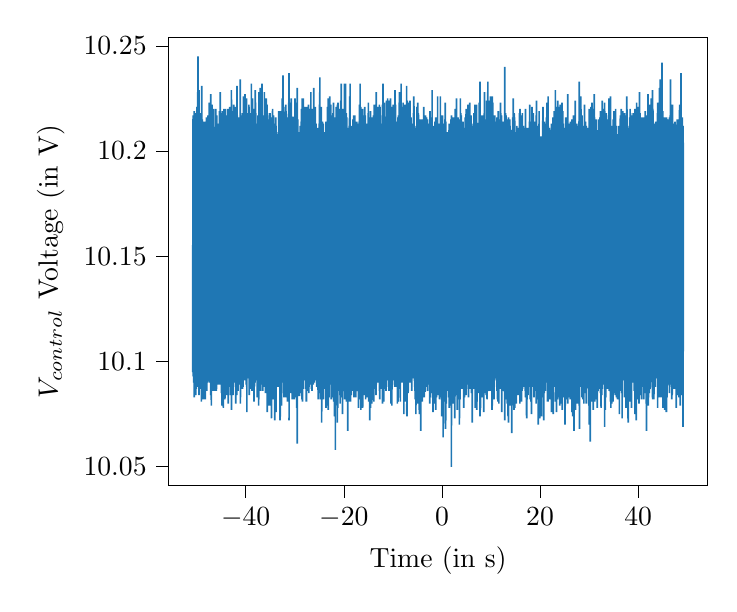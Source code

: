 % This file was created by tikzplotlib v0.9.5.
\begin{tikzpicture}

\definecolor{color0}{rgb}{0.122,0.467,0.706}

\begin{axis}[
legend cell align={left},
legend style={fill opacity=0.8, draw opacity=1, text opacity=1, draw=white!80!black},
tick align=outside,
tick pos=left,
x grid style={white!69.02!black},
xlabel={Time (in s)},
xmin=-55.8, xmax=54.2,
xtick style={color=black},
y grid style={white!69.02!black},
ylabel={$V_{control}$ Voltage (in V)},
ymin=10.041, ymax=10.254,
ytick style={color=black}
]
\addplot [semithick, color0]
table {%
-50.8 10.095
-50.76 10.207
-50.72 10.217
-50.76 10.097
-50.72 10.095
-50.68 10.21
-50.68 10.093
-50.64 10.202
-50.64 10.101
-50.6 10.215
-50.56 10.208
-50.6 10.09
-50.52 10.213
-50.56 10.104
-50.48 10.219
-50.52 10.1
-50.44 10.215
-50.48 10.083
-50.4 10.218
-50.44 10.097
-50.36 10.203
-50.4 10.089
-50.32 10.218
-50.36 10.092
-50.32 10.095
-50.28 10.211
-50.28 10.101
-50.24 10.211
-50.24 10.092
-50.2 10.215
-50.16 10.206
-50.2 10.093
-50.16 10.084
-50.12 10.197
-50.12 10.102
-50.08 10.197
-50.08 10.087
-50.04 10.214
-50.04 10.101
-50.0 10.2
-50 10.1
-49.96 10.213
-49.92 10.221
-49.96 10.091
-49.92 10.104
-49.88 10.217
-49.84 10.204
-49.88 10.088
-49.84 10.09
-49.8 10.228
-49.8 10.097
-49.76 10.203
-49.76 10.099
-49.72 10.245
-49.68 10.21
-49.72 10.099
-49.64 10.203
-49.68 10.092
-49.64 10.098
-49.6 10.213
-49.56 10.204
-49.6 10.106
-49.52 10.229
-49.56 10.092
-49.52 10.084
-49.48 10.206
-49.44 10.21
-49.48 10.099
-49.44 10.099
-49.4 10.211
-49.36 10.218
-49.4 10.087
-49.36 10.096
-49.32 10.218
-49.32 10.097
-49.28 10.207
-49.24 10.206
-49.28 10.094
-49.24 10.098
-49.2 10.205
-49.16 10.206
-49.2 10.098
-49.16 10.099
-49.12 10.208
-49.12 10.103
-49.08 10.206
-49.08 10.094
-49.04 10.218
-49.04 10.081
-49.0 10.206
-49 10.093
-48.96 10.231
-48.96 10.093
-48.92 10.214
-48.88 10.214
-48.92 10.103
-48.84 10.215
-48.88 10.095
-48.8 10.213
-48.84 10.088
-48.76 10.207
-48.8 10.089
-48.72 10.211
-48.76 10.089
-48.72 10.102
-48.68 10.209
-48.64 10.214
-48.68 10.082
-48.64 10.105
-48.6 10.213
-48.6 10.093
-48.56 10.207
-48.52 10.206
-48.56 10.102
-48.48 10.214
-48.52 10.082
-48.44 10.21
-48.48 10.1
-48.4 10.214
-48.44 10.106
-48.36 10.213
-48.4 10.094
-48.36 10.093
-48.32 10.211
-48.32 10.086
-48.28 10.205
-48.28 10.094
-48.24 10.212
-48.24 10.082
-48.2 10.209
-48.2 10.099
-48.16 10.199
-48.16 10.09
-48.12 10.211
-48.12 10.095
-48.08 10.2
-48.08 10.1
-48.04 10.207
-48.0 10.216
-48.04 10.092
-47.96 10.215
-48 10.099
-47.92 10.215
-47.96 10.088
-47.88 10.207
-47.92 10.086
-47.84 10.202
-47.88 10.09
-47.8 10.208
-47.84 10.105
-47.8 10.093
-47.76 10.203
-47.76 10.1
-47.72 10.217
-47.72 10.099
-47.68 10.208
-47.68 10.091
-47.64 10.205
-47.6 10.208
-47.64 10.098
-47.56 10.217
-47.6 10.098
-47.56 10.092
-47.52 10.213
-47.48 10.217
-47.52 10.091
-47.48 10.091
-47.44 10.223
-47.44 10.09
-47.4 10.204
-47.4 10.1
-47.36 10.213
-47.32 10.209
-47.36 10.101
-47.32 10.105
-47.28 10.213
-47.28 10.094
-47.24 10.204
-47.24 10.094
-47.2 10.211
-47.2 10.091
-47.16 10.212
-47.12 10.227
-47.16 10.084
-47.08 10.206
-47.12 10.093
-47.08 10.103
-47.04 10.208
-47.0 10.209
-47.04 10.094
-47 10.079
-46.96 10.214
-46.92 10.219
-46.96 10.086
-46.88 10.222
-46.92 10.099
-46.84 10.216
-46.88 10.091
-46.84 10.089
-46.8 10.207
-46.8 10.093
-46.76 10.213
-46.76 10.093
-46.72 10.215
-46.72 10.094
-46.68 10.207
-46.64 10.204
-46.68 10.092
-46.64 10.098
-46.6 10.209
-46.6 10.103
-46.56 10.22
-46.56 10.086
-46.52 10.206
-46.48 10.21
-46.52 10.089
-46.48 10.087
-46.44 10.21
-46.44 10.087
-46.4 10.204
-46.4 10.092
-46.36 10.207
-46.32 10.211
-46.36 10.086
-46.28 10.197
-46.32 10.089
-46.28 10.098
-46.24 10.197
-46.2 10.202
-46.24 10.097
-46.2 10.102
-46.16 10.204
-46.12 10.22
-46.16 10.098
-46.08 10.209
-46.12 10.1
-46.04 10.201
-46.08 10.097
-46.04 10.096
-46.0 10.203
-45.96 10.214
-46 10.086
-45.92 10.21
-45.96 10.087
-45.88 10.217
-45.92 10.094
-45.84 10.203
-45.88 10.09
-45.8 10.207
-45.84 10.092
-45.76 10.205
-45.8 10.101
-45.76 10.101
-45.72 10.206
-45.72 10.089
-45.68 10.213
-45.68 10.096
-45.64 10.211
-45.64 10.099
-45.6 10.21
-45.6 10.093
-45.56 10.211
-45.56 10.101
-45.52 10.206
-45.52 10.095
-45.48 10.207
-45.48 10.095
-45.44 10.212
-45.44 10.096
-45.4 10.202
-45.36 10.219
-45.4 10.089
-45.36 10.091
-45.32 10.203
-45.32 10.091
-45.28 10.212
-45.28 10.101
-45.24 10.219
-45.24 10.101
-45.2 10.228
-45.2 10.092
-45.16 10.206
-45.16 10.089
-45.12 10.21
-45.08 10.218
-45.12 10.1
-45.08 10.097
-45.04 10.214
-45.0 10.204
-45.04 10.099
-45 10.093
-44.96 10.211
-44.92 10.206
-44.96 10.085
-44.92 10.089
-44.88 10.206
-44.88 10.103
-44.84 10.211
-44.8 10.212
-44.84 10.079
-44.8 10.099
-44.76 10.219
-44.72 10.217
-44.76 10.089
-44.68 10.205
-44.72 10.09
-44.68 10.094
-44.64 10.21
-44.6 10.209
-44.64 10.101
-44.56 10.203
-44.6 10.093
-44.56 10.078
-44.52 10.203
-44.52 10.088
-44.48 10.198
-44.44 10.22
-44.48 10.097
-44.4 10.203
-44.44 10.093
-44.36 10.205
-44.4 10.099
-44.32 10.2
-44.36 10.097
-44.28 10.207
-44.32 10.096
-44.28 10.092
-44.24 10.203
-44.2 10.209
-44.24 10.082
-44.2 10.095
-44.16 10.22
-44.12 10.207
-44.16 10.087
-44.12 10.091
-44.08 10.208
-44.04 10.21
-44.08 10.102
-44.0 10.209
-44.04 10.088
-43.96 10.199
-44 10.089
-43.92 10.201
-43.96 10.094
-43.92 10.097
-43.88 10.217
-43.88 10.097
-43.84 10.215
-43.84 10.092
-43.8 10.21
-43.8 10.084
-43.76 10.208
-43.72 10.217
-43.76 10.099
-43.68 10.22
-43.72 10.1
-43.68 10.095
-43.64 10.218
-43.6 10.219
-43.64 10.103
-43.56 10.21
-43.6 10.1
-43.52 10.22
-43.56 10.08
-43.48 10.209
-43.52 10.088
-43.44 10.209
-43.48 10.091
-43.4 10.211
-43.44 10.094
-43.4 10.096
-43.36 10.206
-43.32 10.209
-43.36 10.107
-43.32 10.095
-43.28 10.199
-43.28 10.101
-43.24 10.221
-43.2 10.215
-43.24 10.094
-43.2 10.102
-43.16 10.215
-43.12 10.21
-43.16 10.1
-43.08 10.207
-43.12 10.084
-43.04 10.209
-43.08 10.092
-43.04 10.104
-43.0 10.209
-42.96 10.21
-43 10.092
-42.96 10.099
-42.92 10.229
-42.88 10.204
-42.92 10.092
-42.88 10.077
-42.84 10.215
-42.8 10.207
-42.84 10.105
-42.76 10.206
-42.8 10.087
-42.72 10.214
-42.76 10.097
-42.68 10.218
-42.72 10.101
-42.68 10.093
-42.64 10.209
-42.64 10.088
-42.6 10.211
-42.56 10.213
-42.6 10.084
-42.56 10.097
-42.52 10.219
-42.48 10.206
-42.52 10.112
-42.44 10.222
-42.48 10.094
-42.44 10.09
-42.4 10.206
-42.36 10.207
-42.4 10.098
-42.32 10.209
-42.36 10.092
-42.32 10.1
-42.28 10.221
-42.28 10.104
-42.24 10.207
-42.24 10.095
-42.2 10.216
-42.2 10.09
-42.16 10.217
-42.16 10.098
-42.12 10.221
-42.12 10.101
-42.08 10.209
-42.08 10.088
-42.04 10.22
-42.0 10.208
-42.04 10.08
-42 10.109
-41.96 10.207
-41.96 10.097
-41.92 10.208
-41.92 10.102
-41.88 10.207
-41.84 10.206
-41.88 10.098
-41.84 10.084
-41.8 10.219
-41.8 10.096
-41.76 10.231
-41.76 10.098
-41.72 10.217
-41.68 10.209
-41.72 10.1
-41.68 10.095
-41.64 10.211
-41.64 10.108
-41.6 10.214
-41.6 10.102
-41.56 10.212
-41.56 10.086
-41.52 10.213
-41.52 10.095
-41.48 10.204
-41.48 10.101
-41.44 10.215
-41.44 10.096
-41.4 10.216
-41.36 10.209
-41.4 10.103
-41.32 10.214
-41.36 10.105
-41.28 10.21
-41.32 10.097
-41.24 10.202
-41.28 10.101
-41.2 10.204
-41.24 10.093
-41.16 10.198
-41.2 10.096
-41.12 10.234
-41.16 10.089
-41.08 10.219
-41.12 10.093
-41.04 10.208
-41.08 10.08
-41.0 10.217
-41.04 10.101
-40.96 10.213
-41 10.092
-40.96 10.096
-40.92 10.214
-40.88 10.211
-40.92 10.094
-40.84 10.205
-40.88 10.088
-40.8 10.207
-40.84 10.092
-40.76 10.207
-40.8 10.104
-40.72 10.207
-40.76 10.101
-40.68 10.214
-40.72 10.096
-40.64 10.218
-40.68 10.091
-40.64 10.087
-40.6 10.209
-40.6 10.097
-40.56 10.203
-40.56 10.098
-40.52 10.21
-40.52 10.088
-40.48 10.215
-40.48 10.103
-40.44 10.226
-40.44 10.092
-40.4 10.211
-40.4 10.105
-40.36 10.225
-40.36 10.096
-40.32 10.205
-40.32 10.092
-40.28 10.208
-40.28 10.099
-40.24 10.214
-40.24 10.097
-40.2 10.216
-40.2 10.091
-40.16 10.227
-40.16 10.102
-40.12 10.211
-40.12 10.1
-40.08 10.202
-40.08 10.095
-40.04 10.204
-40.04 10.095
-40.0 10.219
-40 10.091
-39.96 10.213
-39.96 10.093
-39.92 10.21
-39.92 10.097
-39.88 10.202
-39.88 10.089
-39.84 10.225
-39.84 10.089
-39.8 10.208
-39.8 10.088
-39.76 10.213
-39.76 10.076
-39.72 10.218
-39.72 10.093
-39.68 10.203
-39.68 10.101
-39.64 10.207
-39.64 10.093
-39.6 10.202
-39.6 10.097
-39.56 10.214
-39.56 10.093
-39.52 10.214
-39.52 10.1
-39.48 10.218
-39.48 10.098
-39.44 10.213
-39.4 10.211
-39.44 10.092
-39.36 10.222
-39.4 10.098
-39.36 10.1
-39.32 10.221
-39.32 10.1
-39.28 10.203
-39.24 10.203
-39.28 10.084
-39.2 10.204
-39.24 10.099
-39.16 10.208
-39.2 10.094
-39.16 10.094
-39.12 10.215
-39.08 10.214
-39.12 10.09
-39.08 10.096
-39.04 10.218
-39.04 10.087
-39.0 10.209
-38.96 10.207
-39 10.098
-38.96 10.091
-38.92 10.208
-38.92 10.091
-38.88 10.207
-38.88 10.096
-38.84 10.232
-38.84 10.095
-38.8 10.216
-38.76 10.218
-38.8 10.094
-38.76 10.103
-38.72 10.205
-38.72 10.086
-38.68 10.214
-38.64 10.216
-38.68 10.098
-38.64 10.103
-38.6 10.225
-38.6 10.089
-38.56 10.205
-38.56 10.092
-38.52 10.21
-38.48 10.21
-38.52 10.098
-38.48 10.087
-38.44 10.211
-38.4 10.209
-38.44 10.096
-38.36 10.22
-38.4 10.096
-38.32 10.2
-38.36 10.095
-38.28 10.215
-38.32 10.081
-38.24 10.206
-38.28 10.098
-38.2 10.212
-38.24 10.088
-38.2 10.089
-38.16 10.208
-38.16 10.102
-38.12 10.218
-38.08 10.213
-38.12 10.09
-38.04 10.229
-38.08 10.104
-38.0 10.223
-38.04 10.092
-37.96 10.218
-38 10.096
-37.96 10.1
-37.92 10.203
-37.92 10.092
-37.88 10.205
-37.84 10.206
-37.88 10.091
-37.8 10.203
-37.84 10.098
-37.76 10.213
-37.8 10.096
-37.72 10.205
-37.76 10.1
-37.68 10.203
-37.72 10.101
-37.64 10.208
-37.68 10.098
-37.64 10.083
-37.6 10.211
-37.56 10.21
-37.6 10.093
-37.52 10.205
-37.56 10.09
-37.48 10.217
-37.52 10.095
-37.44 10.209
-37.48 10.103
-37.4 10.215
-37.44 10.091
-37.36 10.207
-37.4 10.087
-37.32 10.217
-37.36 10.079
-37.28 10.228
-37.32 10.082
-37.24 10.216
-37.28 10.104
-37.2 10.213
-37.24 10.098
-37.16 10.213
-37.2 10.091
-37.12 10.212
-37.16 10.087
-37.08 10.215
-37.12 10.087
-37.04 10.23
-37.08 10.089
-37.0 10.209
-37.04 10.092
-36.96 10.212
-37 10.086
-36.92 10.214
-36.96 10.093
-36.88 10.214
-36.92 10.092
-36.84 10.211
-36.88 10.103
-36.84 10.099
-36.8 10.207
-36.76 10.217
-36.8 10.094
-36.72 10.209
-36.76 10.101
-36.72 10.102
-36.68 10.232
-36.68 10.094
-36.64 10.215
-36.64 10.089
-36.6 10.212
-36.6 10.1
-36.56 10.217
-36.56 10.095
-36.52 10.206
-36.52 10.086
-36.48 10.2
-36.48 10.1
-36.44 10.212
-36.44 10.089
-36.4 10.21
-36.4 10.097
-36.36 10.212
-36.36 10.094
-36.32 10.216
-36.32 10.092
-36.28 10.205
-36.28 10.098
-36.24 10.204
-36.24 10.095
-36.2 10.228
-36.2 10.091
-36.16 10.208
-36.16 10.089
-36.12 10.206
-36.12 10.088
-36.08 10.222
-36.08 10.098
-36.04 10.218
-36.04 10.091
-36.0 10.212
-36 10.102
-35.96 10.215
-35.96 10.085
-35.92 10.22
-35.92 10.1
-35.88 10.218
-35.88 10.093
-35.84 10.208
-35.84 10.095
-35.8 10.225
-35.8 10.098
-35.76 10.204
-35.76 10.096
-35.72 10.198
-35.72 10.105
-35.68 10.21
-35.68 10.098
-35.64 10.222
-35.64 10.095
-35.6 10.217
-35.6 10.076
-35.56 10.202
-35.56 10.094
-35.52 10.213
-35.52 10.086
-35.48 10.205
-35.44 10.208
-35.48 10.09
-35.44 10.094
-35.4 10.209
-35.4 10.079
-35.36 10.207
-35.36 10.092
-35.32 10.215
-35.28 10.212
-35.32 10.101
-35.28 10.098
-35.24 10.212
-35.24 10.098
-35.2 10.206
-35.16 10.218
-35.2 10.095
-35.16 10.079
-35.12 10.206
-35.08 10.209
-35.12 10.094
-35.04 10.218
-35.08 10.097
-35.0 10.214
-35.04 10.089
-35 10.096
-34.96 10.195
-34.96 10.095
-34.92 10.204
-34.88 10.216
-34.92 10.093
-34.84 10.216
-34.88 10.097
-34.8 10.213
-34.84 10.103
-34.8 10.092
-34.76 10.203
-34.72 10.21
-34.76 10.073
-34.72 10.091
-34.68 10.211
-34.64 10.202
-34.68 10.099
-34.64 10.089
-34.6 10.202
-34.6 10.095
-34.56 10.208
-34.52 10.22
-34.56 10.093
-34.48 10.199
-34.52 10.088
-34.48 10.093
-34.44 10.201
-34.44 10.087
-34.4 10.21
-34.4 10.082
-34.36 10.211
-34.36 10.082
-34.32 10.217
-34.32 10.092
-34.28 10.21
-34.28 10.089
-34.24 10.199
-34.24 10.089
-34.2 10.206
-34.2 10.091
-34.16 10.211
-34.16 10.093
-34.12 10.207
-34.08 10.202
-34.12 10.089
-34.04 10.202
-34.08 10.072
-34.0 10.208
-34.04 10.09
-33.96 10.213
-34 10.077
-33.96 10.076
-33.92 10.201
-33.92 10.1
-33.88 10.216
-33.88 10.089
-33.84 10.2
-33.84 10.076
-33.8 10.212
-33.8 10.091
-33.76 10.198
-33.76 10.091
-33.72 10.202
-33.72 10.097
-33.68 10.204
-33.68 10.09
-33.64 10.205
-33.6 10.204
-33.64 10.089
-33.6 10.102
-33.56 10.208
-33.52 10.205
-33.56 10.094
-33.52 10.097
-33.48 10.2
-33.48 10.092
-33.44 10.205
-33.44 10.088
-33.4 10.199
-33.36 10.209
-33.4 10.088
-33.32 10.201
-33.36 10.1
-33.28 10.219
-33.32 10.092
-33.28 10.1
-33.24 10.209
-33.2 10.215
-33.24 10.088
-33.16 10.202
-33.2 10.098
-33.16 10.095
-33.12 10.207
-33.08 10.205
-33.12 10.095
-33.04 10.217
-33.08 10.095
-33.04 10.097
-33.0 10.213
-32.96 10.205
-33 10.072
-32.96 10.075
-32.92 10.219
-32.88 10.218
-32.92 10.08
-32.88 10.086
-32.84 10.209
-32.8 10.211
-32.84 10.094
-32.76 10.205
-32.8 10.087
-32.76 10.098
-32.72 10.203
-32.68 10.216
-32.72 10.106
-32.68 10.079
-32.64 10.211
-32.6 10.208
-32.64 10.085
-32.6 10.098
-32.56 10.225
-32.56 10.098
-32.52 10.214
-32.52 10.1
-32.48 10.217
-32.44 10.202
-32.48 10.097
-32.4 10.236
-32.44 10.098
-32.4 10.093
-32.36 10.205
-32.36 10.101
-32.32 10.204
-32.32 10.102
-32.28 10.203
-32.28 10.104
-32.24 10.21
-32.24 10.09
-32.2 10.205
-32.16 10.215
-32.2 10.083
-32.16 10.106
-32.12 10.209
-32.12 10.098
-32.08 10.21
-32.08 10.096
-32.04 10.208
-32.04 10.101
-32.0 10.215
-31.96 10.221
-32 10.097
-31.92 10.22
-31.96 10.108
-31.88 10.218
-31.92 10.105
-31.84 10.222
-31.88 10.095
-31.84 10.083
-31.8 10.219
-31.8 10.1
-31.76 10.208
-31.72 10.215
-31.76 10.103
-31.72 10.103
-31.68 10.215
-31.68 10.099
-31.64 10.213
-31.64 10.096
-31.6 10.203
-31.56 10.206
-31.6 10.102
-31.56 10.094
-31.52 10.216
-31.52 10.088
-31.48 10.204
-31.48 10.081
-31.44 10.211
-31.4 10.207
-31.44 10.099
-31.36 10.212
-31.4 10.089
-31.32 10.214
-31.36 10.096
-31.32 10.097
-31.28 10.213
-31.24 10.223
-31.28 10.101
-31.2 10.213
-31.24 10.096
-31.16 10.237
-31.2 10.103
-31.12 10.223
-31.16 10.072
-31.08 10.208
-31.12 10.089
-31.04 10.205
-31.08 10.102
-31.04 10.099
-31.0 10.216
-31 10.103
-30.96 10.206
-30.96 10.099
-30.92 10.213
-30.88 10.212
-30.92 10.092
-30.84 10.217
-30.88 10.101
-30.84 10.088
-30.8 10.216
-30.8 10.1
-30.76 10.214
-30.72 10.225
-30.76 10.085
-30.72 10.098
-30.68 10.202
-30.64 10.202
-30.68 10.09
-30.64 10.1
-30.6 10.209
-30.56 10.208
-30.6 10.089
-30.56 10.1
-30.52 10.207
-30.52 10.082
-30.48 10.208
-30.44 10.206
-30.48 10.083
-30.4 10.207
-30.44 10.098
-30.4 10.095
-30.36 10.216
-30.32 10.216
-30.36 10.092
-30.32 10.089
-30.28 10.204
-30.28 10.096
-30.24 10.209
-30.2 10.2
-30.24 10.098
-30.16 10.207
-30.2 10.092
-30.12 10.201
-30.16 10.094
-30.08 10.215
-30.12 10.082
-30.04 10.208
-30.08 10.092
-30.04 10.105
-30.0 10.209
-30 10.094
-29.96 10.225
-29.96 10.095
-29.92 10.198
-29.88 10.223
-29.92 10.083
-29.88 10.096
-29.84 10.213
-29.84 10.091
-29.8 10.202
-29.8 10.102
-29.76 10.214
-29.72 10.201
-29.76 10.088
-29.72 10.099
-29.68 10.209
-29.64 10.216
-29.68 10.088
-29.64 10.099
-29.6 10.207
-29.6 10.078
-29.56 10.216
-29.52 10.202
-29.56 10.099
-29.52 10.093
-29.48 10.23
-29.48 10.061
-29.44 10.207
-29.4 10.204
-29.44 10.088
-29.36 10.215
-29.4 10.092
-29.36 10.092
-29.32 10.201
-29.28 10.209
-29.32 10.089
-29.24 10.209
-29.28 10.089
-29.2 10.206
-29.24 10.086
-29.16 10.204
-29.2 10.092
-29.12 10.203
-29.16 10.095
-29.08 10.2
-29.12 10.092
-29.04 10.205
-29.08 10.084
-29.04 10.084
-29.0 10.201
-29 10.095
-28.96 10.206
-28.92 10.205
-28.96 10.106
-28.92 10.086
-28.88 10.212
-28.88 10.085
-28.84 10.207
-28.84 10.087
-28.8 10.208
-28.8 10.094
-28.76 10.212
-28.76 10.092
-28.72 10.203
-28.68 10.214
-28.72 10.094
-28.68 10.104
-28.64 10.22
-28.64 10.097
-28.6 10.213
-28.6 10.097
-28.56 10.213
-28.56 10.082
-28.52 10.21
-28.52 10.085
-28.48 10.225
-28.44 10.21
-28.48 10.098
-28.4 10.203
-28.44 10.081
-28.4 10.099
-28.36 10.206
-28.32 10.203
-28.36 10.089
-28.32 10.087
-28.28 10.225
-28.28 10.098
-28.24 10.205
-28.24 10.098
-28.2 10.205
-28.16 10.22
-28.2 10.096
-28.12 10.209
-28.16 10.092
-28.08 10.21
-28.12 10.105
-28.08 10.103
-28.04 10.208
-28.0 10.215
-28.04 10.102
-27.96 10.217
-28 10.1
-27.96 10.098
-27.92 10.221
-27.92 10.091
-27.88 10.217
-27.84 10.208
-27.88 10.096
-27.8 10.201
-27.84 10.087
-27.76 10.21
-27.8 10.094
-27.72 10.218
-27.76 10.098
-27.68 10.202
-27.72 10.103
-27.64 10.215
-27.68 10.081
-27.6 10.205
-27.64 10.102
-27.56 10.221
-27.6 10.081
-27.52 10.215
-27.56 10.088
-27.48 10.206
-27.52 10.096
-27.44 10.207
-27.48 10.093
-27.4 10.213
-27.44 10.086
-27.36 10.21
-27.4 10.095
-27.32 10.21
-27.36 10.099
-27.28 10.209
-27.32 10.095
-27.24 10.208
-27.28 10.093
-27.2 10.222
-27.24 10.09
-27.16 10.212
-27.2 10.093
-27.12 10.215
-27.16 10.09
-27.08 10.211
-27.12 10.085
-27.04 10.208
-27.08 10.088
-27.0 10.22
-27.04 10.095
-26.96 10.2
-27 10.097
-26.92 10.21
-26.96 10.098
-26.88 10.21
-26.92 10.093
-26.84 10.214
-26.88 10.101
-26.8 10.215
-26.84 10.09
-26.8 10.089
-26.76 10.205
-26.76 10.09
-26.72 10.228
-26.72 10.098
-26.68 10.203
-26.64 10.211
-26.68 10.099
-26.64 10.094
-26.6 10.202
-26.56 10.209
-26.6 10.087
-26.52 10.219
-26.56 10.1
-26.52 10.094
-26.48 10.22
-26.48 10.086
-26.44 10.213
-26.4 10.213
-26.44 10.097
-26.4 10.099
-26.36 10.205
-26.32 10.204
-26.36 10.091
-26.32 10.093
-26.28 10.206
-26.24 10.215
-26.28 10.09
-26.2 10.203
-26.24 10.089
-26.16 10.203
-26.2 10.098
-26.16 10.098
-26.12 10.23
-26.08 10.206
-26.12 10.104
-26.08 10.099
-26.04 10.2
-26.04 10.097
-26.0 10.199
-26 10.09
-25.96 10.207
-25.92 10.221
-25.96 10.096
-25.88 10.214
-25.92 10.094
-25.88 10.099
-25.84 10.221
-25.84 10.094
-25.8 10.208
-25.76 10.197
-25.8 10.094
-25.76 10.096
-25.72 10.205
-25.68 10.202
-25.72 10.097
-25.64 10.213
-25.68 10.091
-25.6 10.203
-25.64 10.099
-25.56 10.21
-25.6 10.095
-25.56 10.099
-25.52 10.208
-25.48 10.2
-25.52 10.088
-25.44 10.205
-25.48 10.094
-25.4 10.211
-25.44 10.096
-25.4 10.095
-25.36 10.205
-25.36 10.099
-25.32 10.211
-25.28 10.202
-25.32 10.103
-25.24 10.204
-25.28 10.103
-25.24 10.082
-25.2 10.203
-25.16 10.204
-25.2 10.083
-25.12 10.205
-25.16 10.103
-25.08 10.21
-25.12 10.082
-25.08 10.101
-25.04 10.213
-25.0 10.206
-25.04 10.1
-24.96 10.222
-25 10.102
-24.96 10.09
-24.92 10.211
-24.88 10.235
-24.92 10.085
-24.84 10.201
-24.88 10.098
-24.84 10.097
-24.8 10.201
-24.8 10.094
-24.76 10.202
-24.72 10.204
-24.76 10.098
-24.68 10.219
-24.72 10.103
-24.64 10.205
-24.68 10.082
-24.64 10.097
-24.6 10.221
-24.6 10.1
-24.56 10.207
-24.56 10.1
-24.52 10.203
-24.48 10.205
-24.52 10.071
-24.44 10.207
-24.48 10.102
-24.44 10.099
-24.4 10.204
-24.4 10.083
-24.36 10.204
-24.36 10.085
-24.32 10.214
-24.32 10.098
-24.28 10.209
-24.28 10.102
-24.24 10.202
-24.24 10.085
-24.2 10.213
-24.2 10.092
-24.16 10.198
-24.16 10.082
-24.12 10.208
-24.12 10.096
-24.08 10.208
-24.08 10.089
-24.04 10.205
-24.04 10.092
-24.0 10.209
-23.96 10.197
-24 10.089
-23.92 10.198
-23.96 10.096
-23.88 10.204
-23.92 10.095
-23.84 10.199
-23.88 10.087
-23.8 10.198
-23.84 10.098
-23.76 10.2
-23.8 10.092
-23.72 10.206
-23.76 10.089
-23.68 10.209
-23.72 10.095
-23.64 10.214
-23.68 10.096
-23.6 10.2
-23.64 10.078
-23.56 10.209
-23.6 10.09
-23.52 10.197
-23.56 10.093
-23.52 10.091
-23.48 10.208
-23.44 10.205
-23.48 10.095
-23.4 10.207
-23.44 10.081
-23.4 10.088
-23.36 10.2
-23.36 10.09
-23.32 10.221
-23.32 10.092
-23.28 10.208
-23.28 10.093
-23.24 10.213
-23.24 10.079
-23.2 10.203
-23.16 10.225
-23.2 10.092
-23.16 10.077
-23.12 10.198
-23.12 10.098
-23.08 10.217
-23.04 10.199
-23.08 10.085
-23.04 10.084
-23.0 10.203
-22.96 10.21
-23 10.083
-22.92 10.216
-22.96 10.09
-22.88 10.226
-22.92 10.089
-22.88 10.092
-22.84 10.214
-22.8 10.206
-22.84 10.089
-22.76 10.208
-22.8 10.095
-22.76 10.101
-22.72 10.209
-22.72 10.091
-22.68 10.222
-22.64 10.207
-22.68 10.098
-22.6 10.212
-22.64 10.096
-22.56 10.217
-22.6 10.093
-22.52 10.207
-22.56 10.082
-22.48 10.204
-22.52 10.093
-22.48 10.098
-22.44 10.215
-22.4 10.213
-22.44 10.09
-22.36 10.203
-22.4 10.091
-22.36 10.099
-22.32 10.197
-22.28 10.208
-22.32 10.096
-22.24 10.218
-22.28 10.091
-22.24 10.083
-22.2 10.208
-22.16 10.208
-22.2 10.1
-22.16 10.094
-22.12 10.223
-22.08 10.216
-22.12 10.095
-22.04 10.213
-22.08 10.081
-22.0 10.205
-22.04 10.09
-22 10.089
-21.96 10.216
-21.92 10.208
-21.96 10.098
-21.88 10.216
-21.92 10.074
-21.84 10.213
-21.88 10.087
-21.84 10.098
-21.8 10.209
-21.76 10.211
-21.8 10.094
-21.76 10.085
-21.72 10.213
-21.72 10.058
-21.68 10.205
-21.68 10.087
-21.64 10.21
-21.64 10.095
-21.6 10.203
-21.56 10.221
-21.6 10.097
-21.56 10.097
-21.52 10.216
-21.48 10.217
-21.52 10.09
-21.48 10.096
-21.44 10.205
-21.4 10.215
-21.44 10.098
-21.36 10.206
-21.4 10.095
-21.36 10.105
-21.32 10.208
-21.32 10.071
-21.28 10.222
-21.28 10.095
-21.24 10.205
-21.24 10.078
-21.2 10.223
-21.2 10.092
-21.16 10.202
-21.16 10.095
-21.12 10.209
-21.12 10.086
-21.08 10.21
-21.08 10.093
-21.04 10.205
-21.0 10.22
-21.04 10.092
-20.96 10.211
-21 10.092
-20.92 10.205
-20.96 10.092
-20.88 10.203
-20.92 10.09
-20.84 10.204
-20.88 10.104
-20.8 10.212
-20.84 10.099
-20.76 10.207
-20.8 10.084
-20.72 10.212
-20.76 10.08
-20.72 10.094
-20.68 10.211
-20.68 10.101
-20.64 10.224
-20.64 10.098
-20.6 10.22
-20.6 10.103
-20.56 10.222
-20.56 10.099
-20.52 10.232
-20.52 10.101
-20.48 10.207
-20.44 10.21
-20.48 10.101
-20.4 10.204
-20.44 10.095
-20.4 10.098
-20.36 10.203
-20.36 10.083
-20.32 10.203
-20.32 10.097
-20.28 10.22
-20.24 10.207
-20.28 10.075
-20.24 10.079
-20.2 10.205
-20.16 10.209
-20.2 10.088
-20.16 10.097
-20.12 10.204
-20.12 10.107
-20.08 10.213
-20.08 10.101
-20.04 10.2
-20.04 10.096
-20.0 10.211
-19.96 10.205
-20 10.086
-19.96 10.091
-19.92 10.204
-19.92 10.086
-19.88 10.232
-19.84 10.217
-19.88 10.102
-19.84 10.096
-19.8 10.213
-19.76 10.206
-19.8 10.082
-19.72 10.206
-19.76 10.09
-19.72 10.105
-19.68 10.203
-19.64 10.232
-19.68 10.092
-19.64 10.091
-19.6 10.199
-19.56 10.197
-19.6 10.095
-19.52 10.204
-19.56 10.092
-19.52 10.083
-19.48 10.218
-19.44 10.204
-19.48 10.088
-19.4 10.216
-19.44 10.081
-19.36 10.211
-19.4 10.093
-19.36 10.084
-19.32 10.208
-19.28 10.205
-19.32 10.1
-19.24 10.211
-19.28 10.099
-19.24 10.089
-19.2 10.21
-19.16 10.203
-19.2 10.067
-19.12 10.203
-19.16 10.091
-19.08 10.205
-19.12 10.095
-19.04 10.208
-19.08 10.093
-19.0 10.204
-19.04 10.092
-18.96 10.199
-19 10.093
-18.92 10.206
-18.96 10.092
-18.88 10.212
-18.92 10.081
-18.88 10.083
-18.84 10.211
-18.8 10.226
-18.84 10.088
-18.76 10.207
-18.8 10.092
-18.72 10.232
-18.76 10.099
-18.72 10.094
-18.68 10.209
-18.68 10.088
-18.64 10.21
-18.6 10.2
-18.64 10.081
-18.56 10.204
-18.6 10.086
-18.56 10.095
-18.52 10.203
-18.52 10.084
-18.48 10.207
-18.44 10.199
-18.48 10.097
-18.4 10.204
-18.44 10.088
-18.4 10.089
-18.36 10.212
-18.32 10.208
-18.36 10.104
-18.28 10.203
-18.32 10.092
-18.24 10.207
-18.28 10.095
-18.24 10.091
-18.2 10.202
-18.2 10.086
-18.16 10.215
-18.12 10.202
-18.16 10.094
-18.08 10.212
-18.12 10.088
-18.08 10.088
-18.04 10.207
-18.04 10.096
-18.0 10.217
-18 10.084
-17.96 10.213
-17.92 10.204
-17.96 10.083
-17.92 10.094
-17.88 10.202
-17.84 10.213
-17.88 10.098
-17.8 10.213
-17.84 10.093
-17.76 10.217
-17.8 10.097
-17.72 10.21
-17.76 10.091
-17.72 10.102
-17.68 10.206
-17.64 10.213
-17.68 10.106
-17.64 10.094
-17.6 10.199
-17.6 10.098
-17.56 10.203
-17.56 10.083
-17.52 10.214
-17.52 10.093
-17.48 10.201
-17.44 10.208
-17.48 10.102
-17.44 10.097
-17.4 10.204
-17.36 10.214
-17.4 10.086
-17.36 10.087
-17.32 10.206
-17.32 10.096
-17.28 10.207
-17.28 10.094
-17.24 10.212
-17.24 10.1
-17.2 10.204
-17.2 10.1
-17.16 10.21
-17.12 10.208
-17.16 10.086
-17.08 10.213
-17.12 10.096
-17.04 10.2
-17.08 10.092
-17.0 10.207
-17.04 10.093
-17 10.078
-16.96 10.212
-16.96 10.101
-16.92 10.207
-16.92 10.101
-16.88 10.214
-16.84 10.212
-16.88 10.105
-16.8 10.222
-16.84 10.102
-16.8 10.097
-16.76 10.207
-16.76 10.1
-16.72 10.2
-16.72 10.1
-16.68 10.232
-16.68 10.096
-16.64 10.219
-16.6 10.213
-16.64 10.082
-16.6 10.096
-16.56 10.221
-16.56 10.096
-16.52 10.199
-16.52 10.077
-16.48 10.21
-16.48 10.091
-16.44 10.217
-16.4 10.211
-16.44 10.093
-16.4 10.097
-16.36 10.208
-16.32 10.205
-16.36 10.096
-16.28 10.2
-16.32 10.101
-16.24 10.203
-16.28 10.093
-16.2 10.205
-16.24 10.097
-16.2 10.081
-16.16 10.22
-16.16 10.078
-16.12 10.207
-16.12 10.09
-16.08 10.198
-16.08 10.1
-16.04 10.205
-16.0 10.201
-16.04 10.098
-16 10.1
-15.96 10.217
-15.92 10.209
-15.96 10.097
-15.88 10.207
-15.92 10.097
-15.84 10.213
-15.88 10.092
-15.8 10.206
-15.84 10.102
-15.76 10.207
-15.8 10.098
-15.72 10.221
-15.76 10.084
-15.72 10.094
-15.68 10.217
-15.68 10.1
-15.64 10.217
-15.64 10.097
-15.6 10.203
-15.6 10.097
-15.56 10.208
-15.52 10.201
-15.56 10.082
-15.52 10.097
-15.48 10.209
-15.48 10.089
-15.44 10.201
-15.4 10.206
-15.44 10.098
-15.4 10.089
-15.36 10.213
-15.32 10.202
-15.36 10.087
-15.28 10.211
-15.32 10.085
-15.24 10.212
-15.28 10.083
-15.2 10.212
-15.24 10.097
-15.2 10.084
-15.16 10.203
-15.16 10.087
-15.12 10.207
-15.08 10.206
-15.12 10.089
-15.04 10.218
-15.08 10.103
-15.04 10.097
-15.0 10.223
-15 10.102
-14.96 10.204
-14.96 10.088
-14.92 10.207
-14.88 10.212
-14.92 10.081
-14.84 10.216
-14.88 10.088
-14.84 10.096
-14.8 10.21
-14.8 10.09
-14.76 10.205
-14.72 10.196
-14.76 10.095
-14.68 10.199
-14.72 10.072
-14.64 10.206
-14.68 10.095
-14.64 10.101
-14.6 10.215
-14.6 10.083
-14.56 10.219
-14.56 10.078
-14.52 10.201
-14.52 10.087
-14.48 10.203
-14.44 10.206
-14.48 10.097
-14.4 10.203
-14.44 10.098
-14.36 10.209
-14.4 10.083
-14.32 10.216
-14.36 10.104
-14.32 10.1
-14.28 10.204
-14.24 10.207
-14.28 10.08
-14.24 10.094
-14.2 10.202
-14.16 10.202
-14.2 10.099
-14.16 10.09
-14.12 10.209
-14.12 10.095
-14.08 10.216
-14.08 10.099
-14.04 10.208
-14.0 10.204
-14.04 10.082
-13.96 10.217
-14 10.092
-13.92 10.201
-13.96 10.09
-13.88 10.207
-13.92 10.087
-13.88 10.081
-13.84 10.213
-13.8 10.222
-13.84 10.099
-13.8 10.099
-13.76 10.216
-13.76 10.087
-13.72 10.206
-13.72 10.098
-13.68 10.209
-13.68 10.088
-13.64 10.214
-13.64 10.091
-13.6 10.219
-13.6 10.09
-13.56 10.213
-13.56 10.097
-13.52 10.204
-13.52 10.098
-13.48 10.218
-13.48 10.094
-13.44 10.205
-13.44 10.084
-13.4 10.228
-13.36 10.209
-13.4 10.089
-13.32 10.217
-13.36 10.09
-13.28 10.207
-13.32 10.092
-13.24 10.206
-13.28 10.098
-13.2 10.207
-13.24 10.091
-13.16 10.21
-13.2 10.096
-13.12 10.221
-13.16 10.099
-13.12 10.097
-13.08 10.207
-13.08 10.102
-13.04 10.212
-13.04 10.09
-13.0 10.216
-13 10.099
-12.96 10.209
-12.96 10.094
-12.92 10.215
-12.92 10.095
-12.88 10.217
-12.88 10.098
-12.84 10.21
-12.84 10.098
-12.8 10.206
-12.8 10.1
-12.76 10.222
-12.76 10.111
-12.72 10.217
-12.72 10.086
-12.68 10.208
-12.64 10.221
-12.68 10.082
-12.64 10.095
-12.6 10.206
-12.56 10.212
-12.6 10.096
-12.56 10.094
-12.52 10.208
-12.48 10.21
-12.52 10.099
-12.48 10.097
-12.44 10.21
-12.44 10.099
-12.4 10.213
-12.4 10.097
-12.36 10.205
-12.36 10.094
-12.32 10.209
-12.28 10.21
-12.32 10.096
-12.28 10.087
-12.24 10.209
-12.2 10.209
-12.24 10.103
-12.2 10.105
-12.16 10.217
-12.16 10.101
-12.12 10.222
-12.08 10.212
-12.12 10.08
-12.08 10.097
-12.04 10.2
-12.0 10.232
-12.04 10.091
-11.96 10.218
-12 10.095
-11.92 10.212
-11.96 10.102
-11.88 10.204
-11.92 10.101
-11.88 10.085
-11.84 10.222
-11.8 10.207
-11.84 10.081
-11.76 10.223
-11.8 10.094
-11.76 10.095
-11.72 10.201
-11.72 10.098
-11.68 10.212
-11.64 10.212
-11.68 10.098
-11.6 10.208
-11.64 10.097
-11.56 10.213
-11.6 10.089
-11.56 10.092
-11.52 10.209
-11.52 10.091
-11.48 10.211
-11.48 10.098
-11.44 10.209
-11.44 10.087
-11.4 10.206
-11.4 10.086
-11.36 10.206
-11.32 10.224
-11.36 10.101
-11.32 10.099
-11.28 10.208
-11.24 10.205
-11.28 10.093
-11.24 10.107
-11.2 10.211
-11.16 10.207
-11.2 10.093
-11.12 10.215
-11.16 10.108
-11.08 10.225
-11.12 10.1
-11.08 10.096
-11.04 10.208
-11.04 10.091
-11.0 10.211
-11 10.1
-10.96 10.214
-10.96 10.097
-10.92 10.208
-10.92 10.088
-10.88 10.207
-10.88 10.098
-10.84 10.213
-10.84 10.107
-10.8 10.223
-10.8 10.086
-10.76 10.224
-10.76 10.087
-10.72 10.207
-10.68 10.207
-10.72 10.097
-10.68 10.089
-10.64 10.213
-10.64 10.101
-10.6 10.217
-10.6 10.091
-10.56 10.204
-10.52 10.203
-10.56 10.09
-10.52 10.098
-10.48 10.225
-10.44 10.211
-10.48 10.101
-10.4 10.206
-10.44 10.092
-10.36 10.2
-10.4 10.08
-10.32 10.221
-10.36 10.093
-10.28 10.215
-10.32 10.083
-10.24 10.209
-10.28 10.093
-10.2 10.207
-10.24 10.1
-10.2 10.079
-10.16 10.217
-10.12 10.213
-10.16 10.097
-10.08 10.213
-10.12 10.088
-10.04 10.199
-10.08 10.102
-10.0 10.207
-10.04 10.098
-9.96 10.203
-10 10.091
-9.92 10.222
-9.96 10.098
-9.88 10.207
-9.92 10.098
-9.88 10.097
-9.84 10.207
-9.8 10.207
-9.84 10.093
-9.8 10.096
-9.76 10.211
-9.72 10.21
-9.76 10.097
-9.68 10.2
-9.72 10.096
-9.68 10.099
-9.64 10.209
-9.64 10.089
-9.6 10.216
-9.6 10.098
-9.56 10.229
-9.56 10.088
-9.52 10.216
-9.52 10.099
-9.48 10.222
-9.48 10.09
-9.44 10.214
-9.44 10.102
-9.4 10.204
-9.4 10.088
-9.36 10.207
-9.36 10.092
-9.32 10.204
-9.28 10.202
-9.32 10.092
-9.24 10.205
-9.28 10.1
-9.24 10.092
-9.2 10.214
-9.2 10.1
-9.16 10.211
-9.12 10.213
-9.16 10.096
-9.08 10.207
-9.12 10.094
-9.04 10.206
-9.08 10.08
-9.04 10.09
-9.0 10.21
-8.96 10.216
-9 10.097
-8.96 10.081
-8.92 10.201
-8.92 10.1
-8.88 10.211
-8.84 10.217
-8.88 10.098
-8.8 10.208
-8.84 10.096
-8.8 10.091
-8.76 10.204
-8.72 10.223
-8.76 10.087
-8.68 10.228
-8.72 10.103
-8.64 10.214
-8.68 10.105
-8.6 10.209
-8.64 10.09
-8.6 10.093
-8.56 10.212
-8.56 10.107
-8.52 10.214
-8.48 10.206
-8.52 10.103
-8.48 10.081
-8.44 10.205
-8.44 10.094
-8.4 10.214
-8.36 10.209
-8.4 10.098
-8.32 10.232
-8.36 10.105
-8.32 10.103
-8.28 10.217
-8.24 10.22
-8.28 10.106
-8.2 10.209
-8.24 10.092
-8.16 10.205
-8.2 10.098
-8.16 10.104
-8.12 10.213
-8.12 10.09
-8.08 10.219
-8.04 10.214
-8.08 10.099
-8.04 10.09
-8.0 10.221
-8 10.106
-7.96 10.221
-7.96 10.098
-7.92 10.223
-7.88 10.215
-7.92 10.09
-7.84 10.211
-7.88 10.094
-7.8 10.209
-7.84 10.102
-7.76 10.222
-7.8 10.093
-7.72 10.216
-7.76 10.075
-7.68 10.202
-7.72 10.097
-7.64 10.194
-7.68 10.092
-7.64 10.093
-7.6 10.199
-7.6 10.097
-7.56 10.199
-7.56 10.087
-7.52 10.208
-7.48 10.213
-7.52 10.094
-7.44 10.222
-7.48 10.081
-7.4 10.209
-7.44 10.095
-7.36 10.209
-7.4 10.104
-7.32 10.207
-7.36 10.082
-7.32 10.092
-7.28 10.209
-7.28 10.097
-7.24 10.208
-7.24 10.09
-7.2 10.231
-7.2 10.098
-7.16 10.197
-7.12 10.208
-7.16 10.075
-7.08 10.201
-7.12 10.074
-7.04 10.224
-7.08 10.092
-7.0 10.203
-7.04 10.092
-6.96 10.207
-7 10.101
-6.92 10.214
-6.96 10.097
-6.88 10.201
-6.92 10.085
-6.88 10.086
-6.84 10.208
-6.84 10.094
-6.8 10.215
-6.8 10.099
-6.76 10.204
-6.76 10.104
-6.72 10.223
-6.72 10.092
-6.68 10.204
-6.68 10.091
-6.64 10.214
-6.64 10.108
-6.6 10.211
-6.6 10.102
-6.56 10.219
-6.56 10.09
-6.52 10.224
-6.52 10.097
-6.48 10.202
-6.44 10.203
-6.48 10.092
-6.4 10.212
-6.44 10.106
-6.36 10.207
-6.4 10.093
-6.32 10.206
-6.36 10.098
-6.28 10.216
-6.32 10.091
-6.24 10.211
-6.28 10.099
-6.2 10.206
-6.24 10.09
-6.16 10.208
-6.2 10.095
-6.12 10.207
-6.16 10.086
-6.08 10.209
-6.12 10.094
-6.04 10.21
-6.08 10.102
-6.04 10.097
-6.0 10.213
-6 10.099
-5.96 10.207
-5.92 10.206
-5.96 10.104
-5.92 10.096
-5.88 10.209
-5.84 10.206
-5.88 10.093
-5.8 10.218
-5.84 10.098
-5.76 10.226
-5.8 10.1
-5.76 10.092
-5.72 10.222
-5.68 10.218
-5.72 10.107
-5.64 10.212
-5.68 10.099
-5.6 10.203
-5.64 10.093
-5.56 10.205
-5.6 10.094
-5.56 10.088
-5.52 10.198
-5.52 10.086
-5.48 10.203
-5.44 10.2
-5.48 10.099
-5.4 10.203
-5.44 10.082
-5.4 10.088
-5.36 10.211
-5.32 10.198
-5.36 10.083
-5.28 10.204
-5.32 10.075
-5.28 10.087
-5.24 10.199
-5.24 10.09
-5.2 10.212
-5.2 10.093
-5.16 10.204
-5.12 10.211
-5.16 10.089
-5.12 10.091
-5.08 10.221
-5.08 10.084
-5.04 10.197
-5.0 10.205
-5.04 10.089
-5 10.092
-4.96 10.205
-4.96 10.099
-4.92 10.223
-4.92 10.099
-4.88 10.195
-4.84 10.206
-4.88 10.08
-4.84 10.087
-4.8 10.218
-4.76 10.209
-4.8 10.093
-4.72 10.215
-4.76 10.088
-4.68 10.209
-4.72 10.097
-4.68 10.092
-4.64 10.209
-4.6 10.197
-4.64 10.077
-4.56 10.207
-4.6 10.075
-4.52 10.211
-4.56 10.095
-4.52 10.099
-4.48 10.215
-4.44 10.203
-4.48 10.092
-4.4 10.213
-4.44 10.096
-4.4 10.094
-4.36 10.211
-4.36 10.087
-4.32 10.21
-4.32 10.067
-4.28 10.205
-4.28 10.091
-4.24 10.213
-4.24 10.082
-4.2 10.205
-4.2 10.091
-4.16 10.208
-4.16 10.104
-4.12 10.215
-4.12 10.097
-4.08 10.215
-4.08 10.096
-4.04 10.206
-4.04 10.089
-4.0 10.205
-4 10.081
-3.96 10.215
-3.96 10.089
-3.92 10.208
-3.88 10.207
-3.92 10.099
-3.84 10.203
-3.88 10.087
-3.8 10.208
-3.84 10.091
-3.76 10.199
-3.8 10.093
-3.76 10.087
-3.72 10.221
-3.72 10.088
-3.68 10.202
-3.68 10.102
-3.64 10.206
-3.64 10.089
-3.6 10.213
-3.6 10.083
-3.56 10.212
-3.56 10.087
-3.52 10.207
-3.52 10.096
-3.48 10.214
-3.44 10.204
-3.48 10.086
-3.44 10.086
-3.4 10.213
-3.36 10.2
-3.4 10.095
-3.32 10.217
-3.36 10.091
-3.28 10.203
-3.32 10.099
-3.24 10.196
-3.28 10.097
-3.2 10.207
-3.24 10.099
-3.16 10.216
-3.2 10.093
-3.16 10.095
-3.12 10.212
-3.12 10.088
-3.08 10.207
-3.08 10.1
-3.04 10.209
-3.04 10.096
-3.0 10.208
-2.96 10.215
-3 10.104
-2.96 10.086
-2.92 10.209
-2.92 10.098
-2.88 10.206
-2.84 10.213
-2.88 10.091
-2.8 10.205
-2.84 10.103
-2.8 10.089
-2.76 10.212
-2.72 10.209
-2.76 10.092
-2.68 10.204
-2.72 10.098
-2.68 10.102
-2.64 10.204
-2.6 10.211
-2.64 10.092
-2.6 10.093
-2.56 10.201
-2.52 10.2
-2.56 10.106
-2.48 10.208
-2.52 10.086
-2.44 10.219
-2.48 10.08
-2.4 10.199
-2.44 10.087
-2.4 10.083
-2.36 10.203
-2.32 10.213
-2.36 10.096
-2.32 10.087
-2.28 10.202
-2.28 10.085
-2.24 10.207
-2.2 10.199
-2.24 10.085
-2.16 10.202
-2.2 10.092
-2.16 10.098
-2.12 10.207
-2.12 10.092
-2.08 10.202
-2.04 10.216
-2.08 10.091
-2.04 10.086
-2.0 10.229
-2 10.093
-1.96 10.203
-1.96 10.091
-1.92 10.206
-1.92 10.092
-1.88 10.209
-1.84 10.195
-1.88 10.09
-1.84 10.076
-1.8 10.199
-1.8 10.094
-1.76 10.212
-1.72 10.201
-1.76 10.09
-1.72 10.098
-1.68 10.205
-1.68 10.095
-1.64 10.212
-1.64 10.098
-1.6 10.199
-1.6 10.08
-1.56 10.204
-1.52 10.203
-1.56 10.092
-1.52 10.09
-1.48 10.195
-1.48 10.091
-1.44 10.214
-1.44 10.096
-1.4 10.203
-1.36 10.206
-1.4 10.1
-1.36 10.104
-1.32 10.205
-1.32 10.088
-1.28 10.216
-1.28 10.077
-1.24 10.205
-1.2 10.207
-1.24 10.092
-1.2 10.09
-1.16 10.2
-1.16 10.088
-1.12 10.198
-1.12 10.083
-1.08 10.206
-1.08 10.098
-1.04 10.215
-1.0 10.209
-1.04 10.098
-0.96 10.216
-1 10.088
-0.96 10.094
-0.92 10.21
-0.92 10.084
-0.88 10.226
-0.88 10.087
-0.84 10.21
-0.8 10.197
-0.84 10.084
-0.8 10.087
-0.76 10.208
-0.72 10.203
-0.76 10.096
-0.72 10.097
-0.68 10.206
-0.64 10.212
-0.68 10.095
-0.64 10.092
-0.6 10.196
-0.6 10.092
-0.56 10.208
-0.56 10.089
-0.52 10.213
-0.48 10.203
-0.52 10.084
-0.48 10.082
-0.44 10.208
-0.44 10.09
-0.4 10.206
-0.4 10.088
-0.36 10.207
-0.36 10.085
-0.32 10.226
-0.32 10.09
-0.28 10.208
-0.24 10.203
-0.28 10.093
-0.24 10.083
-0.2 10.201
-0.16 10.207
-0.2 10.084
-0.12 10.212
-0.16 10.087
-0.08 10.217
-0.12 10.097
-0.08 10.089
-0.04 10.215
-8e-05 10.206
-0.04 10.074
0.04 10.203
-9.313e-15 10.095
0.04 10.093
0.08 10.212
0.12 10.217
0.08 10.088
0.12 10.093
0.16 10.208
0.2 10.199
0.16 10.084
0.2 10.093
0.24 10.207
0.28 10.213
0.24 10.064
0.28 10.095
0.32 10.194
0.32 10.099
0.36 10.198
0.36 10.09
0.4 10.206
0.4 10.102
0.44 10.209
0.44 10.084
0.48 10.199
0.52 10.205
0.48 10.081
0.56 10.213
0.52 10.09
0.56 10.095
0.6 10.215
0.64 10.205
0.6 10.095
0.68 10.223
0.64 10.09
0.68 10.092
0.72 10.211
0.72 10.068
0.76 10.214
0.76 10.072
0.8 10.205
0.84 10.206
0.8 10.095
0.84 10.086
0.88 10.206
0.88 10.08
0.92 10.202
0.92 10.089
0.96 10.199
0.96 10.09
1.0 10.197
1 10.095
1.04 10.205
1.04 10.086
1.08 10.202
1.12 10.206
1.08 10.095
1.16 10.209
1.12 10.093
1.2 10.194
1.16 10.086
1.24 10.206
1.2 10.093
1.28 10.207
1.24 10.094
1.32 10.194
1.28 10.094
1.36 10.203
1.32 10.094
1.4 10.199
1.36 10.083
1.44 10.21
1.4 10.097
1.48 10.213
1.44 10.095
1.52 10.204
1.48 10.078
1.56 10.209
1.52 10.082
1.6 10.203
1.56 10.089
1.64 10.194
1.6 10.089
1.68 10.212
1.64 10.079
1.72 10.211
1.68 10.091
1.76 10.203
1.72 10.091
1.8 10.208
1.76 10.083
1.84 10.215
1.8 10.09
1.88 10.202
1.84 10.083
1.92 10.212
1.88 10.087
1.96 10.217
1.92 10.05
2.0 10.204
1.96 10.089
2.04 10.212
2 10.098
2.08 10.208
2.04 10.088
2.12 10.202
2.08 10.097
2.16 10.199
2.12 10.107
2.2 10.214
2.16 10.094
2.2 10.089
2.24 10.216
2.24 10.083
2.28 10.208
2.28 10.08
2.32 10.2
2.32 10.092
2.36 10.205
2.4 10.199
2.36 10.093
2.44 10.211
2.4 10.081
2.48 10.205
2.44 10.087
2.52 10.208
2.48 10.093
2.56 10.216
2.52 10.085
2.6 10.204
2.56 10.094
2.64 10.207
2.6 10.073
2.68 10.216
2.64 10.077
2.72 10.22
2.68 10.086
2.76 10.201
2.72 10.095
2.76 10.092
2.8 10.208
2.8 10.104
2.84 10.208
2.84 10.091
2.88 10.213
2.88 10.098
2.92 10.204
2.92 10.099
2.96 10.225
2.96 10.088
3.0 10.21
3 10.088
3.04 10.21
3.04 10.085
3.08 10.202
3.08 10.084
3.12 10.202
3.12 10.077
3.16 10.206
3.16 10.1
3.2 10.2
3.2 10.102
3.24 10.204
3.24 10.088
3.28 10.216
3.28 10.082
3.32 10.202
3.32 10.096
3.36 10.205
3.36 10.083
3.4 10.199
3.4 10.092
3.44 10.203
3.44 10.091
3.48 10.21
3.48 10.098
3.52 10.206
3.52 10.095
3.56 10.207
3.56 10.07
3.6 10.211
3.64 10.203
3.6 10.098
3.64 10.092
3.68 10.215
3.72 10.204
3.68 10.082
3.76 10.225
3.72 10.098
3.76 10.097
3.8 10.204
3.84 10.218
3.8 10.087
3.88 10.205
3.84 10.098
3.88 10.098
3.92 10.214
3.96 10.217
3.92 10.095
4.0 10.205
3.96 10.093
4.04 10.206
4 10.092
4.08 10.195
4.04 10.097
4.12 10.202
4.08 10.092
4.12 10.091
4.16 10.206
4.16 10.087
4.2 10.211
4.2 10.09
4.24 10.207
4.28 10.204
4.24 10.088
4.32 10.214
4.28 10.091
4.36 10.206
4.32 10.094
4.4 10.204
4.36 10.099
4.44 10.205
4.4 10.088
4.48 10.202
4.44 10.078
4.48 10.094
4.52 10.204
4.52 10.084
4.56 10.207
4.56 10.092
4.6 10.211
4.6 10.083
4.64 10.206
4.64 10.096
4.68 10.202
4.68 10.086
4.72 10.216
4.72 10.09
4.76 10.2
4.76 10.089
4.8 10.195
4.8 10.084
4.84 10.201
4.88 10.201
4.84 10.09
4.92 10.22
4.88 10.092
4.92 10.084
4.96 10.198
5.0 10.198
4.96 10.087
5.04 10.205
5 10.092
5.04 10.097
5.08 10.203
5.08 10.089
5.12 10.213
5.16 10.21
5.12 10.093
5.2 10.207
5.16 10.094
5.24 10.202
5.2 10.09
5.28 10.205
5.24 10.104
5.32 10.222
5.28 10.092
5.32 10.094
5.36 10.21
5.36 10.09
5.4 10.209
5.4 10.083
5.44 10.201
5.44 10.092
5.48 10.215
5.48 10.095
5.52 10.207
5.56 10.221
5.52 10.102
5.56 10.092
5.6 10.204
5.6 10.087
5.64 10.204
5.64 10.102
5.68 10.223
5.68 10.089
5.72 10.205
5.72 10.088
5.76 10.201
5.76 10.089
5.8 10.21
5.84 10.203
5.8 10.098
5.84 10.097
5.88 10.204
5.92 10.217
5.88 10.095
5.96 10.203
5.92 10.09
5.96 10.094
6.0 10.211
6 10.085
6.04 10.212
6.04 10.088
6.08 10.205
6.08 10.089
6.12 10.207
6.12 10.086
6.16 10.199
6.16 10.071
6.2 10.206
6.2 10.085
6.24 10.204
6.24 10.096
6.28 10.208
6.28 10.096
6.32 10.203
6.32 10.092
6.36 10.213
6.36 10.099
6.4 10.2
6.4 10.097
6.44 10.211
6.48 10.203
6.44 10.093
6.52 10.218
6.48 10.087
6.52 10.098
6.56 10.212
6.56 10.095
6.6 10.215
6.6 10.089
6.64 10.204
6.68 10.208
6.64 10.097
6.72 10.222
6.68 10.098
6.76 10.211
6.72 10.093
6.8 10.199
6.76 10.078
6.84 10.216
6.8 10.087
6.88 10.211
6.84 10.096
6.92 10.211
6.88 10.093
6.96 10.203
6.92 10.087
7.0 10.205
6.96 10.098
7.04 10.222
7 10.085
7.08 10.213
7.04 10.095
7.12 10.207
7.08 10.077
7.12 10.091
7.16 10.213
7.2 10.213
7.16 10.081
7.2 10.1
7.24 10.201
7.28 10.202
7.24 10.089
7.32 10.211
7.28 10.097
7.36 10.199
7.32 10.093
7.36 10.085
7.4 10.199
7.4 10.088
7.44 10.213
7.48 10.202
7.44 10.09
7.48 10.087
7.52 10.201
7.56 10.206
7.52 10.099
7.6 10.223
7.56 10.092
7.6 10.09
7.64 10.199
7.68 10.198
7.64 10.093
7.68 10.1
7.72 10.207
7.76 10.233
7.72 10.092
7.8 10.207
7.76 10.074
7.8 10.078
7.84 10.207
7.88 10.208
7.84 10.087
7.88 10.078
7.92 10.213
7.96 10.205
7.92 10.089
7.96 10.088
8.0 10.208
8.04 10.216
8 10.084
8.04 10.092
8.08 10.217
8.08 10.086
8.12 10.202
8.12 10.083
8.16 10.215
8.2 10.204
8.16 10.092
8.2 10.091
8.24 10.209
8.24 10.085
8.28 10.217
8.32 10.208
8.28 10.088
8.36 10.215
8.32 10.102
8.36 10.098
8.4 10.21
8.4 10.087
8.44 10.203
8.44 10.101
8.48 10.202
8.52 10.209
8.48 10.091
8.52 10.076
8.56 10.207
8.56 10.099
8.6 10.215
8.64 10.218
8.6 10.097
8.64 10.086
8.68 10.228
8.68 10.085
8.72 10.224
8.72 10.098
8.76 10.202
8.76 10.097
8.8 10.214
8.84 10.203
8.8 10.094
8.88 10.207
8.84 10.099
8.92 10.209
8.88 10.087
8.92 10.105
8.96 10.202
8.96 10.096
9.0 10.214
9 10.098
9.04 10.215
9.04 10.084
9.08 10.208
9.12 10.2
9.08 10.103
9.16 10.224
9.12 10.092
9.2 10.207
9.16 10.095
9.2 10.082
9.24 10.213
9.28 10.206
9.24 10.106
9.28 10.101
9.32 10.209
9.36 10.233
9.32 10.088
9.36 10.099
9.4 10.221
9.44 10.208
9.4 10.101
9.48 10.208
9.44 10.097
9.52 10.21
9.48 10.102
9.56 10.21
9.52 10.098
9.56 10.086
9.6 10.224
9.6 10.091
9.64 10.221
9.64 10.089
9.68 10.212
9.72 10.206
9.68 10.1
9.72 10.09
9.76 10.205
9.8 10.209
9.76 10.096
9.8 10.106
9.84 10.205
9.84 10.098
9.88 10.226
9.88 10.086
9.92 10.206
9.92 10.103
9.96 10.216
9.96 10.102
10.0 10.204
10 10.1
10.04 10.211
10.04 10.087
10.08 10.207
10.12 10.211
10.08 10.106
10.12 10.098
10.16 10.215
10.16 10.098
10.2 10.218
10.24 10.226
10.2 10.077
10.28 10.207
10.24 10.086
10.28 10.079
10.32 10.213
10.36 10.223
10.32 10.097
10.4 10.208
10.36 10.098
10.44 10.209
10.4 10.1
10.48 10.208
10.44 10.099
10.52 10.201
10.48 10.096
10.56 10.216
10.52 10.09
10.6 10.208
10.56 10.1
10.6 10.082
10.64 10.199
10.64 10.087
10.68 10.21
10.68 10.088
10.72 10.204
10.76 10.217
10.72 10.095
10.8 10.207
10.76 10.091
10.8 10.095
10.84 10.214
10.84 10.098
10.88 10.209
10.92 10.214
10.88 10.101
10.96 10.212
10.92 10.092
11.0 10.209
10.96 10.102
11.04 10.209
11 10.095
11.08 10.212
11.04 10.099
11.08 10.106
11.12 10.206
11.12 10.101
11.16 10.208
11.16 10.1
11.2 10.216
11.2 10.086
11.24 10.21
11.24 10.101
11.28 10.209
11.28 10.088
11.32 10.215
11.36 10.212
11.32 10.082
11.4 10.213
11.36 10.092
11.4 10.097
11.44 10.21
11.48 10.219
11.44 10.081
11.48 10.092
11.52 10.202
11.56 10.199
11.52 10.102
11.56 10.085
11.6 10.21
11.6 10.08
11.64 10.206
11.64 10.091
11.68 10.211
11.68 10.097
11.72 10.215
11.76 10.209
11.72 10.096
11.76 10.087
11.8 10.21
11.84 10.206
11.8 10.087
11.88 10.21
11.84 10.103
11.92 10.223
11.88 10.093
11.92 10.097
11.96 10.207
11.96 10.097
12.0 10.218
12.04 10.203
12 10.09
12.08 10.204
12.04 10.088
12.08 10.095
12.12 10.217
12.12 10.091
12.16 10.217
12.2 10.201
12.16 10.094
12.2 10.076
12.24 10.206
12.24 10.096
12.28 10.206
12.28 10.088
12.32 10.201
12.32 10.1
12.36 10.205
12.36 10.094
12.4 10.205
12.4 10.091
12.44 10.201
12.44 10.092
12.48 10.203
12.48 10.089
12.52 10.207
12.56 10.214
12.52 10.086
12.6 10.197
12.56 10.087
12.64 10.214
12.6 10.089
12.64 10.087
12.68 10.21
12.72 10.206
12.68 10.091
12.76 10.21
12.72 10.093
12.8 10.24
12.76 10.088
12.8 10.072
12.84 10.195
12.84 10.089
12.88 10.206
12.88 10.092
12.92 10.208
12.92 10.082
12.96 10.218
12.96 10.092
13.0 10.205
13.04 10.217
13 10.092
13.08 10.204
13.04 10.094
13.08 10.09
13.12 10.202
13.12 10.089
13.16 10.199
13.16 10.1
13.2 10.211
13.24 10.205
13.2 10.092
13.24 10.099
13.28 10.215
13.32 10.213
13.28 10.08
13.36 10.208
13.32 10.087
13.4 10.206
13.36 10.081
13.44 10.212
13.4 10.095
13.48 10.206
13.44 10.09
13.48 10.074
13.52 10.202
13.56 10.216
13.52 10.099
13.6 10.203
13.56 10.071
13.64 10.206
13.6 10.088
13.64 10.102
13.68 10.21
13.72 10.203
13.68 10.098
13.76 10.197
13.72 10.079
13.8 10.209
13.76 10.086
13.84 10.215
13.8 10.087
13.84 10.088
13.88 10.212
13.88 10.089
13.92 10.201
13.92 10.086
13.96 10.206
13.96 10.079
14.0 10.204
14.04 10.207
14 10.099
14.04 10.094
14.08 10.203
14.12 10.201
14.08 10.094
14.12 10.09
14.16 10.206
14.2 10.21
14.16 10.094
14.24 10.198
14.2 10.091
14.28 10.21
14.24 10.066
14.32 10.203
14.28 10.087
14.36 10.2
14.32 10.088
14.36 10.099
14.4 10.216
14.4 10.085
14.44 10.203
14.44 10.085
14.48 10.209
14.48 10.089
14.52 10.225
14.56 10.209
14.52 10.08
14.56 10.097
14.6 10.204
14.6 10.102
14.64 10.198
14.68 10.21
14.64 10.08
14.68 10.077
14.72 10.218
14.76 10.206
14.72 10.086
14.76 10.104
14.8 10.216
14.84 10.213
14.8 10.098
14.88 10.199
14.84 10.078
14.88 10.092
14.92 10.201
14.96 10.204
14.92 10.09
15.0 10.203
14.96 10.091
15 10.1
15.04 10.209
15.08 10.205
15.04 10.091
15.12 10.205
15.08 10.086
15.16 10.201
15.12 10.095
15.2 10.202
15.16 10.08
15.24 10.207
15.2 10.095
15.28 10.212
15.24 10.086
15.28 10.101
15.32 10.21
15.32 10.092
15.36 10.206
15.4 10.203
15.36 10.084
15.4 10.093
15.44 10.203
15.48 10.204
15.44 10.096
15.48 10.099
15.52 10.202
15.56 10.203
15.52 10.094
15.56 10.099
15.6 10.211
15.64 10.205
15.6 10.098
15.64 10.088
15.68 10.202
15.68 10.084
15.72 10.206
15.72 10.091
15.76 10.209
15.76 10.098
15.8 10.218
15.8 10.092
15.84 10.21
15.88 10.209
15.84 10.092
15.92 10.22
15.88 10.08
15.92 10.091
15.96 10.202
15.96 10.085
16.0 10.203
16.04 10.193
16 10.088
16.08 10.198
16.04 10.092
16.12 10.213
16.08 10.082
16.12 10.101
16.16 10.192
16.16 10.084
16.2 10.206
16.2 10.091
16.24 10.205
16.24 10.081
16.28 10.217
16.28 10.098
16.32 10.204
16.36 10.214
16.32 10.086
16.4 10.218
16.36 10.093
16.4 10.103
16.44 10.211
16.44 10.087
16.48 10.201
16.52 10.196
16.48 10.093
16.52 10.088
16.56 10.212
16.56 10.088
16.6 10.212
16.64 10.202
16.6 10.088
16.64 10.099
16.68 10.204
16.72 10.21
16.68 10.095
16.72 10.088
16.76 10.211
16.8 10.207
16.76 10.09
16.84 10.206
16.8 10.091
16.84 10.092
16.88 10.209
16.88 10.097
16.92 10.211
16.92 10.095
16.96 10.2
16.96 10.086
17.0 10.211
17.04 10.22
17 10.083
17.08 10.211
17.04 10.1
17.12 10.21
17.08 10.101
17.12 10.1
17.16 10.195
17.16 10.096
17.2 10.209
17.24 10.211
17.2 10.089
17.28 10.203
17.24 10.075
17.28 10.073
17.32 10.211
17.32 10.087
17.36 10.208
17.36 10.082
17.4 10.206
17.44 10.201
17.4 10.096
17.48 10.199
17.44 10.092
17.48 10.091
17.52 10.21
17.52 10.087
17.56 10.201
17.6 10.205
17.56 10.084
17.6 10.096
17.64 10.204
17.64 10.094
17.68 10.202
17.72 10.211
17.68 10.096
17.72 10.092
17.76 10.198
17.76 10.096
17.8 10.204
17.84 10.214
17.8 10.088
17.84 10.093
17.88 10.222
17.92 10.209
17.88 10.096
17.92 10.093
17.96 10.203
17.96 10.088
18.0 10.212
18.04 10.197
18 10.082
18.04 10.091
18.08 10.199
18.08 10.091
18.12 10.204
18.12 10.081
18.16 10.207
18.16 10.101
18.2 10.204
18.2 10.095
18.24 10.2
18.24 10.075
18.28 10.208
18.28 10.095
18.32 10.214
18.32 10.097
18.36 10.221
18.36 10.089
18.4 10.202
18.4 10.088
18.44 10.204
18.44 10.091
18.48 10.212
18.48 10.088
18.52 10.21
18.52 10.102
18.56 10.204
18.56 10.092
18.6 10.198
18.64 10.218
18.6 10.093
18.68 10.208
18.64 10.094
18.72 10.205
18.68 10.091
18.76 10.213
18.72 10.088
18.8 10.213
18.76 10.083
18.84 10.206
18.8 10.102
18.88 10.214
18.84 10.097
18.92 10.214
18.88 10.09
18.96 10.205
18.92 10.095
19.0 10.204
18.96 10.091
19.04 10.212
19 10.094
19.04 10.1
19.08 10.21
19.08 10.086
19.12 10.196
19.12 10.092
19.16 10.205
19.16 10.101
19.2 10.217
19.2 10.08
19.24 10.218
19.24 10.101
19.28 10.224
19.28 10.086
19.32 10.202
19.32 10.094
19.36 10.207
19.36 10.082
19.4 10.196
19.4 10.089
19.44 10.201
19.44 10.083
19.48 10.204
19.48 10.092
19.52 10.209
19.52 10.096
19.56 10.212
19.6 10.199
19.56 10.096
19.64 10.21
19.6 10.087
19.64 10.07
19.68 10.206
19.72 10.207
19.68 10.092
19.72 10.086
19.76 10.202
19.76 10.086
19.8 10.219
19.8 10.09
19.84 10.203
19.88 10.207
19.84 10.099
19.88 10.076
19.92 10.206
19.92 10.073
19.96 10.2
20.0 10.204
19.96 10.084
20 10.075
20.04 10.195
20.08 10.2
20.04 10.09
20.12 10.206
20.08 10.088
20.12 10.092
20.16 10.206
20.16 10.091
20.2 10.207
20.24 10.197
20.2 10.101
20.28 10.195
20.24 10.083
20.28 10.082
20.32 10.201
20.32 10.074
20.36 10.204
20.36 10.093
20.4 10.206
20.44 10.206
20.4 10.09
20.48 10.195
20.44 10.091
20.52 10.214
20.48 10.092
20.52 10.099
20.56 10.214
20.6 10.221
20.56 10.095
20.6 10.095
20.64 10.21
20.68 10.194
20.64 10.085
20.68 10.083
20.72 10.203
20.76 10.209
20.72 10.096
20.8 10.213
20.76 10.072
20.84 10.214
20.8 10.097
20.84 10.085
20.88 10.209
20.88 10.087
20.92 10.213
20.92 10.093
20.96 10.207
20.96 10.1
21.0 10.201
21 10.094
21.04 10.21
21.08 10.204
21.04 10.086
21.12 10.204
21.08 10.095
21.16 10.21
21.12 10.094
21.2 10.21
21.16 10.098
21.24 10.206
21.2 10.095
21.24 10.09
21.28 10.203
21.28 10.096
21.32 10.216
21.32 10.09
21.36 10.199
21.4 10.223
21.36 10.091
21.44 10.208
21.4 10.102
21.44 10.091
21.48 10.207
21.48 10.098
21.52 10.209
21.56 10.208
21.52 10.081
21.56 10.092
21.6 10.203
21.64 10.226
21.6 10.088
21.64 10.081
21.68 10.212
21.68 10.098
21.72 10.206
21.76 10.206
21.72 10.085
21.8 10.206
21.76 10.082
21.8 10.092
21.84 10.207
21.88 10.211
21.84 10.096
21.88 10.091
21.92 10.206
21.96 10.208
21.92 10.099
22.0 10.206
21.96 10.083
22.04 10.209
22 10.09
22.08 10.204
22.04 10.095
22.12 10.201
22.08 10.09
22.12 10.084
22.16 10.203
22.16 10.082
22.2 10.207
22.2 10.095
22.24 10.206
22.28 10.21
22.24 10.087
22.28 10.099
22.32 10.213
22.36 10.209
22.32 10.076
22.4 10.207
22.36 10.095
22.44 10.208
22.4 10.082
22.48 10.202
22.44 10.101
22.52 10.213
22.48 10.104
22.56 10.213
22.52 10.085
22.6 10.204
22.56 10.084
22.64 10.216
22.6 10.091
22.64 10.096
22.68 10.204
22.68 10.075
22.72 10.207
22.72 10.098
22.76 10.201
22.76 10.092
22.8 10.202
22.8 10.088
22.84 10.211
22.84 10.088
22.88 10.219
22.88 10.09
22.92 10.213
22.92 10.099
22.96 10.205
23.0 10.214
22.96 10.096
23.04 10.212
23 10.088
23.08 10.216
23.04 10.098
23.12 10.229
23.08 10.106
23.16 10.212
23.12 10.094
23.2 10.208
23.16 10.081
23.24 10.221
23.2 10.099
23.28 10.202
23.24 10.091
23.32 10.202
23.28 10.097
23.36 10.203
23.32 10.097
23.4 10.199
23.36 10.076
23.44 10.202
23.4 10.092
23.48 10.219
23.44 10.088
23.52 10.207
23.48 10.101
23.56 10.209
23.52 10.098
23.6 10.224
23.56 10.082
23.64 10.202
23.6 10.091
23.68 10.217
23.64 10.104
23.72 10.221
23.68 10.093
23.76 10.206
23.72 10.1
23.8 10.208
23.76 10.083
23.84 10.21
23.8 10.085
23.88 10.203
23.84 10.091
23.92 10.2
23.88 10.091
23.96 10.206
23.92 10.086
24.0 10.203
23.96 10.096
24.04 10.213
24 10.079
24.08 10.205
24.04 10.093
24.12 10.222
24.08 10.092
24.16 10.206
24.12 10.096
24.16 10.095
24.2 10.219
24.2 10.098
24.24 10.207
24.24 10.08
24.28 10.22
24.32 10.2
24.28 10.096
24.36 10.207
24.32 10.082
24.4 10.209
24.36 10.094
24.44 10.212
24.4 10.081
24.48 10.223
24.44 10.091
24.52 10.209
24.48 10.098
24.52 10.077
24.56 10.198
24.6 10.202
24.56 10.098
24.64 10.219
24.6 10.1
24.68 10.206
24.64 10.094
24.68 10.097
24.72 10.213
24.76 10.205
24.72 10.083
24.8 10.204
24.76 10.094
24.8 10.096
24.84 10.208
24.88 10.21
24.84 10.107
24.92 10.2
24.88 10.101
24.96 10.21
24.92 10.092
25.0 10.208
24.96 10.089
25 10.099
25.04 10.195
25.04 10.101
25.08 10.205
25.08 10.07
25.12 10.211
25.12 10.079
25.16 10.207
25.2 10.207
25.16 10.102
25.2 10.1
25.24 10.216
25.28 10.211
25.24 10.082
25.28 10.088
25.32 10.203
25.32 10.085
25.36 10.212
25.4 10.207
25.36 10.094
25.4 10.102
25.44 10.205
25.44 10.094
25.48 10.204
25.48 10.103
25.52 10.198
25.52 10.097
25.56 10.202
25.56 10.095
25.6 10.201
25.6 10.087
25.64 10.227
25.64 10.08
25.68 10.204
25.72 10.213
25.68 10.09
25.72 10.098
25.76 10.211
25.76 10.102
25.8 10.205
25.84 10.213
25.8 10.089
25.84 10.083
25.88 10.213
25.92 10.21
25.88 10.086
25.92 10.091
25.96 10.209
25.96 10.098
26.0 10.21
26 10.092
26.04 10.206
26.04 10.093
26.08 10.204
26.08 10.088
26.12 10.212
26.16 10.207
26.12 10.082
26.16 10.088
26.2 10.214
26.2 10.101
26.24 10.209
26.24 10.101
26.28 10.212
26.28 10.083
26.32 10.198
26.32 10.09
26.36 10.21
26.36 10.095
26.4 10.213
26.4 10.098
26.44 10.199
26.44 10.096
26.48 10.207
26.48 10.089
26.52 10.215
26.52 10.076
26.56 10.214
26.56 10.094
26.6 10.207
26.6 10.09
26.64 10.214
26.64 10.074
26.68 10.203
26.68 10.094
26.72 10.208
26.76 10.211
26.72 10.079
26.8 10.217
26.76 10.093
26.84 10.202
26.8 10.099
26.88 10.201
26.84 10.089
26.92 10.202
26.88 10.091
26.96 10.216
26.92 10.067
27.0 10.215
26.96 10.08
27.04 10.208
27 10.081
27.08 10.193
27.04 10.086
27.12 10.203
27.08 10.086
27.16 10.224
27.12 10.09
27.2 10.208
27.16 10.089
27.24 10.204
27.2 10.098
27.28 10.21
27.24 10.077
27.32 10.21
27.28 10.092
27.32 10.087
27.36 10.209
27.4 10.211
27.36 10.091
27.4 10.092
27.44 10.2
27.48 10.213
27.44 10.081
27.52 10.207
27.48 10.097
27.56 10.202
27.52 10.095
27.56 10.087
27.6 10.208
27.6 10.102
27.64 10.206
27.68 10.211
27.64 10.08
27.68 10.082
27.72 10.197
27.76 10.202
27.72 10.084
27.8 10.212
27.76 10.095
27.84 10.207
27.8 10.096
27.88 10.205
27.84 10.09
27.88 10.091
27.92 10.207
27.96 10.216
27.92 10.091
28.0 10.233
27.96 10.091
28.04 10.197
28 10.079
28.08 10.213
28.04 10.068
28.12 10.194
28.08 10.096
28.12 10.091
28.16 10.2
28.16 10.088
28.2 10.208
28.2 10.093
28.24 10.212
28.28 10.226
28.24 10.089
28.28 10.088
28.32 10.223
28.36 10.204
28.32 10.096
28.36 10.094
28.4 10.207
28.44 10.208
28.4 10.09
28.44 10.096
28.48 10.217
28.48 10.09
28.52 10.205
28.52 10.087
28.56 10.217
28.56 10.083
28.6 10.203
28.6 10.095
28.64 10.204
28.68 10.207
28.64 10.088
28.68 10.092
28.72 10.203
28.76 10.206
28.72 10.082
28.8 10.21
28.76 10.091
28.84 10.209
28.8 10.092
28.84 10.099
28.88 10.205
28.88 10.082
28.92 10.212
28.92 10.08
28.96 10.21
29.0 10.201
28.96 10.096
29 10.085
29.04 10.222
29.04 10.094
29.08 10.21
29.12 10.208
29.08 10.087
29.12 10.096
29.16 10.199
29.16 10.095
29.2 10.206
29.2 10.097
29.24 10.211
29.24 10.101
29.28 10.214
29.32 10.202
29.28 10.085
29.36 10.21
29.32 10.101
29.4 10.2
29.36 10.094
29.4 10.08
29.44 10.212
29.44 10.092
29.48 10.211
29.48 10.099
29.52 10.207
29.52 10.094
29.56 10.204
29.6 10.21
29.56 10.098
29.64 10.211
29.6 10.093
29.68 10.208
29.64 10.088
29.68 10.098
29.72 10.205
29.76 10.207
29.72 10.089
29.76 10.099
29.8 10.205
29.84 10.208
29.8 10.093
29.84 10.087
29.88 10.205
29.92 10.205
29.88 10.097
29.96 10.211
29.92 10.08
30.0 10.22
29.96 10.079
30.04 10.207
30 10.1
30.04 10.07
30.08 10.203
30.08 10.097
30.12 10.206
30.12 10.095
30.16 10.202
30.2 10.208
30.16 10.099
30.2 10.1
30.24 10.214
30.28 10.198
30.24 10.062
30.28 10.099
30.32 10.207
30.32 10.093
30.36 10.221
30.36 10.092
30.4 10.217
30.4 10.098
30.44 10.215
30.44 10.096
30.48 10.206
30.48 10.087
30.52 10.218
30.52 10.101
30.56 10.214
30.6 10.223
30.56 10.081
30.6 10.097
30.64 10.201
30.64 10.088
30.68 10.21
30.72 10.21
30.68 10.1
30.76 10.206
30.72 10.092
30.76 10.09
30.8 10.209
30.84 10.214
30.8 10.099
30.88 10.204
30.84 10.077
30.92 10.22
30.88 10.088
30.96 10.194
30.92 10.092
31.0 10.203
30.96 10.086
31.04 10.227
31 10.098
31.08 10.216
31.04 10.093
31.08 10.101
31.12 10.199
31.12 10.105
31.16 10.195
31.16 10.081
31.2 10.215
31.24 10.214
31.2 10.1
31.28 10.213
31.24 10.092
31.28 10.094
31.32 10.208
31.32 10.087
31.36 10.211
31.4 10.215
31.36 10.097
31.44 10.202
31.4 10.093
31.48 10.2
31.44 10.083
31.52 10.21
31.48 10.099
31.56 10.201
31.52 10.082
31.6 10.21
31.56 10.102
31.6 10.098
31.64 10.205
31.64 10.078
31.68 10.208
31.68 10.086
31.72 10.198
31.76 10.208
31.72 10.103
31.76 10.087
31.8 10.198
31.84 10.198
31.8 10.086
31.84 10.096
31.88 10.208
31.88 10.089
31.92 10.215
31.92 10.094
31.96 10.202
31.96 10.089
32.0 10.204
32 10.087
32.04 10.197
32.04 10.093
32.08 10.204
32.08 10.093
32.12 10.208
32.12 10.091
32.16 10.204
32.2 10.216
32.16 10.103
32.24 10.213
32.2 10.102
32.28 10.203
32.24 10.092
32.32 10.219
32.28 10.093
32.36 10.196
32.32 10.085
32.4 10.202
32.36 10.095
32.44 10.21
32.4 10.085
32.44 10.078
32.48 10.208
32.48 10.087
32.52 10.213
32.52 10.1
32.56 10.214
32.56 10.084
32.6 10.206
32.64 10.203
32.6 10.092
32.64 10.091
32.68 10.224
32.68 10.087
32.72 10.208
32.72 10.102
32.76 10.22
32.8 10.209
32.76 10.09
32.84 10.213
32.8 10.097
32.88 10.207
32.84 10.101
32.92 10.209
32.88 10.093
32.96 10.219
32.92 10.093
33.0 10.22
32.96 10.095
33.04 10.219
33 10.092
33.08 10.214
33.04 10.089
33.12 10.202
33.08 10.098
33.12 10.091
33.16 10.223
33.2 10.201
33.16 10.069
33.24 10.203
33.2 10.091
33.24 10.092
33.28 10.203
33.32 10.202
33.28 10.077
33.36 10.202
33.32 10.089
33.36 10.087
33.4 10.209
33.4 10.083
33.44 10.214
33.44 10.098
33.48 10.212
33.48 10.088
33.52 10.218
33.52 10.098
33.56 10.204
33.56 10.103
33.6 10.207
33.64 10.207
33.6 10.091
33.68 10.201
33.64 10.102
33.72 10.204
33.68 10.087
33.72 10.097
33.76 10.215
33.76 10.093
33.8 10.201
33.8 10.091
33.84 10.209
33.84 10.09
33.88 10.201
33.88 10.092
33.92 10.198
33.92 10.093
33.96 10.213
34.0 10.217
33.96 10.096
34.04 10.225
34 10.101
34.08 10.216
34.04 10.097
34.12 10.222
34.08 10.086
34.12 10.098
34.16 10.204
34.16 10.09
34.2 10.202
34.24 10.207
34.2 10.094
34.28 10.209
34.24 10.086
34.32 10.211
34.28 10.089
34.32 10.089
34.36 10.226
34.4 10.203
34.36 10.081
34.44 10.206
34.4 10.092
34.48 10.207
34.44 10.078
34.52 10.2
34.48 10.088
34.56 10.2
34.52 10.092
34.6 10.194
34.56 10.089
34.64 10.212
34.6 10.08
34.64 10.083
34.68 10.199
34.72 10.203
34.68 10.095
34.72 10.082
34.76 10.198
34.8 10.212
34.76 10.095
34.84 10.206
34.8 10.09
34.88 10.206
34.84 10.086
34.92 10.215
34.88 10.081
34.96 10.209
34.92 10.085
35.0 10.195
34.96 10.091
35.04 10.201
35 10.089
35.08 10.219
35.04 10.091
35.08 10.099
35.12 10.209
35.16 10.204
35.12 10.092
35.16 10.089
35.2 10.204
35.24 10.202
35.2 10.098
35.24 10.086
35.28 10.201
35.32 10.213
35.28 10.095
35.32 10.084
35.36 10.2
35.4 10.22
35.36 10.085
35.4 10.09
35.44 10.205
35.48 10.208
35.44 10.09
35.52 10.212
35.48 10.093
35.56 10.201
35.52 10.087
35.6 10.208
35.56 10.083
35.6 10.098
35.64 10.207
35.64 10.099
35.68 10.206
35.72 10.207
35.68 10.085
35.72 10.099
35.76 10.199
35.8 10.207
35.76 10.088
35.8 10.082
35.84 10.202
35.84 10.09
35.88 10.202
35.88 10.095
35.92 10.208
35.92 10.095
35.96 10.202
35.96 10.101
36.0 10.201
36 10.096
36.04 10.212
36.04 10.09
36.08 10.207
36.08 10.089
36.12 10.205
36.12 10.088
36.16 10.204
36.16 10.075
36.2 10.212
36.24 10.211
36.2 10.093
36.24 10.094
36.28 10.202
36.32 10.209
36.28 10.098
36.32 10.096
36.36 10.217
36.4 10.203
36.36 10.088
36.44 10.207
36.4 10.097
36.44 10.093
36.48 10.205
36.48 10.101
36.52 10.217
36.52 10.086
36.56 10.22
36.6 10.199
36.56 10.098
36.64 10.198
36.6 10.093
36.68 10.199
36.64 10.085
36.72 10.212
36.68 10.087
36.76 10.206
36.72 10.073
36.8 10.206
36.76 10.095
36.84 10.205
36.8 10.092
36.88 10.219
36.84 10.102
36.92 10.21
36.88 10.096
36.92 10.091
36.96 10.206
37.0 10.206
36.96 10.096
37.04 10.195
37 10.093
37.08 10.212
37.04 10.096
37.08 10.092
37.12 10.207
37.12 10.098
37.16 10.209
37.2 10.218
37.16 10.093
37.24 10.211
37.2 10.083
37.28 10.2
37.24 10.087
37.32 10.201
37.28 10.097
37.32 10.102
37.36 10.21
37.36 10.085
37.4 10.217
37.44 10.199
37.4 10.092
37.44 10.088
37.48 10.202
37.48 10.092
37.52 10.208
37.52 10.078
37.56 10.214
37.6 10.203
37.56 10.092
37.64 10.216
37.6 10.096
37.64 10.081
37.68 10.226
37.72 10.215
37.68 10.097
37.76 10.207
37.72 10.09
37.8 10.204
37.76 10.098
37.8 10.101
37.84 10.211
37.84 10.098
37.88 10.208
37.92 10.205
37.88 10.085
37.92 10.073
37.96 10.201
38.0 10.207
37.96 10.071
38.04 10.211
38 10.094
38.08 10.195
38.04 10.086
38.12 10.21
38.08 10.085
38.12 10.081
38.16 10.212
38.2 10.209
38.16 10.098
38.24 10.201
38.2 10.099
38.28 10.216
38.24 10.102
38.32 10.211
38.28 10.097
38.36 10.22
38.32 10.081
38.36 10.103
38.4 10.212
38.4 10.09
38.44 10.218
38.44 10.086
38.48 10.21
38.52 10.2
38.48 10.095
38.52 10.092
38.56 10.209
38.6 10.208
38.56 10.086
38.6 10.092
38.64 10.211
38.68 10.207
38.64 10.078
38.68 10.1
38.72 10.205
38.72 10.099
38.76 10.197
38.76 10.099
38.8 10.198
38.8 10.101
38.84 10.217
38.84 10.102
38.88 10.213
38.92 10.208
38.88 10.09
38.92 10.096
38.96 10.204
39.0 10.218
38.96 10.093
39.04 10.212
39 10.093
39.08 10.211
39.04 10.102
39.08 10.102
39.12 10.204
39.12 10.095
39.16 10.203
39.16 10.096
39.2 10.209
39.24 10.208
39.2 10.086
39.24 10.102
39.28 10.209
39.28 10.1
39.32 10.204
39.36 10.22
39.32 10.075
39.36 10.082
39.4 10.209
39.4 10.092
39.44 10.217
39.44 10.097
39.48 10.21
39.48 10.099
39.52 10.204
39.56 10.2
39.52 10.089
39.6 10.208
39.56 10.092
39.64 10.217
39.6 10.072
39.64 10.103
39.68 10.223
39.68 10.096
39.72 10.215
39.72 10.1
39.76 10.201
39.76 10.094
39.8 10.208
39.84 10.207
39.8 10.098
39.88 10.216
39.84 10.082
39.88 10.096
39.92 10.217
39.92 10.092
39.96 10.208
39.96 10.083
40.0 10.197
40 10.102
40.04 10.221
40.08 10.207
40.04 10.086
40.08 10.086
40.12 10.204
40.12 10.089
40.16 10.212
40.16 10.08
40.2 10.216
40.24 10.198
40.2 10.087
40.28 10.228
40.24 10.098
40.32 10.198
40.28 10.085
40.32 10.084
40.36 10.204
40.4 10.218
40.36 10.094
40.4 10.095
40.44 10.212
40.48 10.214
40.44 10.096
40.52 10.209
40.48 10.093
40.52 10.088
40.56 10.214
40.6 10.207
40.56 10.087
40.64 10.202
40.6 10.089
40.68 10.205
40.64 10.095
40.72 10.214
40.68 10.082
40.76 10.216
40.72 10.096
40.76 10.096
40.8 10.208
40.8 10.096
40.84 10.208
40.88 10.212
40.84 10.092
40.88 10.089
40.92 10.208
40.92 10.101
40.96 10.212
40.96 10.09
41.0 10.204
41 10.092
41.04 10.216
41.08 10.211
41.04 10.088
41.12 10.207
41.08 10.099
41.16 10.214
41.12 10.082
41.2 10.211
41.16 10.082
41.2 10.102
41.24 10.211
41.24 10.099
41.28 10.213
41.32 10.212
41.28 10.099
41.36 10.207
41.32 10.105
41.4 10.214
41.36 10.085
41.44 10.219
41.4 10.099
41.48 10.213
41.44 10.092
41.48 10.097
41.52 10.205
41.52 10.096
41.56 10.203
41.56 10.099
41.6 10.203
41.64 10.21
41.6 10.092
41.68 10.212
41.64 10.08
41.72 10.211
41.68 10.067
41.72 10.092
41.76 10.217
41.76 10.084
41.8 10.204
41.84 10.207
41.8 10.097
41.84 10.096
41.88 10.203
41.92 10.212
41.88 10.103
41.96 10.208
41.92 10.101
42.0 10.227
41.96 10.095
42 10.096
42.04 10.207
42.04 10.079
42.08 10.204
42.08 10.099
42.12 10.206
42.16 10.197
42.12 10.083
42.16 10.089
42.2 10.205
42.2 10.092
42.24 10.211
42.28 10.207
42.24 10.091
42.32 10.205
42.28 10.085
42.32 10.093
42.36 10.222
42.4 10.204
42.36 10.107
42.44 10.205
42.4 10.087
42.48 10.203
42.44 10.09
42.48 10.095
42.52 10.214
42.52 10.098
42.56 10.208
42.6 10.216
42.56 10.102
42.6 10.092
42.64 10.225
42.64 10.097
42.68 10.203
42.68 10.092
42.72 10.215
42.76 10.203
42.72 10.091
42.76 10.091
42.8 10.205
42.84 10.207
42.8 10.096
42.88 10.207
42.84 10.089
42.92 10.229
42.88 10.088
42.92 10.083
42.96 10.21
42.96 10.082
43.0 10.22
43.04 10.206
43 10.09
43.04 10.086
43.08 10.207
43.12 10.213
43.08 10.09
43.16 10.205
43.12 10.083
43.2 10.212
43.16 10.082
43.24 10.207
43.2 10.083
43.24 10.093
43.28 10.2
43.32 10.203
43.28 10.097
43.36 10.212
43.32 10.096
43.4 10.204
43.36 10.095
43.44 10.206
43.4 10.096
43.48 10.213
43.44 10.098
43.48 10.088
43.52 10.197
43.52 10.102
43.56 10.214
43.56 10.096
43.6 10.208
43.64 10.21
43.6 10.094
43.64 10.096
43.68 10.194
43.72 10.207
43.68 10.094
43.72 10.095
43.76 10.207
43.8 10.203
43.76 10.098
43.8 10.092
43.84 10.205
43.84 10.095
43.88 10.208
43.88 10.097
43.92 10.218
43.92 10.093
43.96 10.204
43.96 10.078
44.0 10.223
44.04 10.216
44 10.092
44.04 10.105
44.08 10.208
44.12 10.206
44.08 10.098
44.16 10.211
44.12 10.099
44.2 10.203
44.16 10.093
44.2 10.09
44.24 10.206
44.24 10.09
44.28 10.209
44.28 10.088
44.32 10.212
44.36 10.23
44.32 10.083
44.36 10.089
44.4 10.208
44.4 10.099
44.44 10.204
44.48 10.234
44.44 10.1
44.48 10.097
44.52 10.206
44.52 10.09
44.56 10.213
44.56 10.09
44.6 10.21
44.6 10.1
44.64 10.208
44.68 10.21
44.64 10.083
44.72 10.223
44.68 10.093
44.76 10.212
44.72 10.089
44.76 10.089
44.8 10.207
44.8 10.098
44.84 10.242
44.84 10.105
44.88 10.21
44.88 10.107
44.92 10.207
44.96 10.215
44.92 10.09
45.0 10.219
44.96 10.107
45.04 10.201
45 10.095
45.04 10.078
45.08 10.201
45.08 10.082
45.12 10.196
45.12 10.102
45.16 10.207
45.2 10.213
45.16 10.092
45.24 10.214
45.2 10.089
45.28 10.203
45.24 10.098
45.32 10.203
45.28 10.096
45.36 10.209
45.32 10.092
45.36 10.091
45.4 10.216
45.4 10.077
45.44 10.206
45.48 10.213
45.44 10.091
45.48 10.083
45.52 10.213
45.56 10.207
45.52 10.079
45.6 10.207
45.56 10.103
45.64 10.213
45.6 10.083
45.64 10.097
45.68 10.207
45.72 10.199
45.68 10.086
45.72 10.076
45.76 10.198
45.76 10.076
45.8 10.216
45.84 10.209
45.8 10.091
45.88 10.212
45.84 10.1
45.88 10.083
45.92 10.211
45.96 10.212
45.92 10.098
45.96 10.09
46.0 10.2
46 10.092
46.04 10.209
46.04 10.098
46.08 10.21
46.08 10.096
46.12 10.201
46.12 10.09
46.16 10.203
46.16 10.097
46.2 10.215
46.24 10.207
46.2 10.089
46.28 10.212
46.24 10.099
46.28 10.099
46.32 10.211
46.36 10.216
46.32 10.096
46.36 10.085
46.4 10.209
46.4 10.088
46.44 10.206
46.44 10.096
46.48 10.205
46.48 10.098
46.52 10.217
46.52 10.089
46.56 10.225
46.6 10.234
46.56 10.089
46.6 10.099
46.64 10.211
46.68 10.208
46.64 10.095
46.72 10.218
46.68 10.09
46.76 10.207
46.72 10.092
46.76 10.096
46.8 10.203
46.8 10.094
46.84 10.204
46.84 10.082
46.88 10.208
46.92 10.206
46.88 10.101
46.96 10.216
46.92 10.084
46.96 10.087
47.0 10.222
47.04 10.199
47 10.091
47.04 10.091
47.08 10.213
47.08 10.087
47.12 10.208
47.12 10.097
47.16 10.212
47.16 10.094
47.2 10.208
47.24 10.203
47.2 10.093
47.28 10.197
47.24 10.092
47.28 10.093
47.32 10.209
47.36 10.212
47.32 10.098
47.36 10.094
47.4 10.2
47.4 10.087
47.44 10.206
47.44 10.087
47.48 10.207
47.52 10.214
47.48 10.09
47.56 10.204
47.52 10.091
47.6 10.206
47.56 10.099
47.6 10.096
47.64 10.209
47.64 10.096
47.68 10.211
47.72 10.197
47.68 10.089
47.72 10.099
47.76 10.199
47.76 10.078
47.8 10.203
47.8 10.087
47.84 10.203
47.88 10.201
47.84 10.093
47.88 10.086
47.92 10.212
47.96 10.215
47.92 10.084
48.0 10.214
47.96 10.094
48.04 10.206
48 10.102
48.04 10.091
48.08 10.21
48.08 10.09
48.12 10.213
48.12 10.088
48.16 10.21
48.2 10.21
48.16 10.092
48.2 10.097
48.24 10.21
48.28 10.215
48.24 10.091
48.28 10.084
48.32 10.202
48.36 10.213
48.32 10.083
48.36 10.096
48.4 10.193
48.44 10.222
48.4 10.098
48.48 10.2
48.44 10.09
48.52 10.203
48.48 10.092
48.52 10.096
48.56 10.211
48.6 10.212
48.56 10.079
48.64 10.212
48.6 10.099
48.68 10.197
48.64 10.094
48.68 10.098
48.72 10.237
48.76 10.213
48.72 10.092
48.8 10.206
48.76 10.1
48.84 10.206
48.8 10.096
48.88 10.206
48.84 10.088
48.92 10.198
48.88 10.096
48.96 10.206
48.92 10.095
49.0 10.216
48.96 10.084
49 10.092
49.04 10.203
49.08 10.207
49.04 10.099
49.12 10.212
49.08 10.09
49.16 10.202
49.12 10.069
49.2 10.204
49.16 10.088
49.2 10.171
49.2 10.171
};
\end{axis}

\end{tikzpicture}
